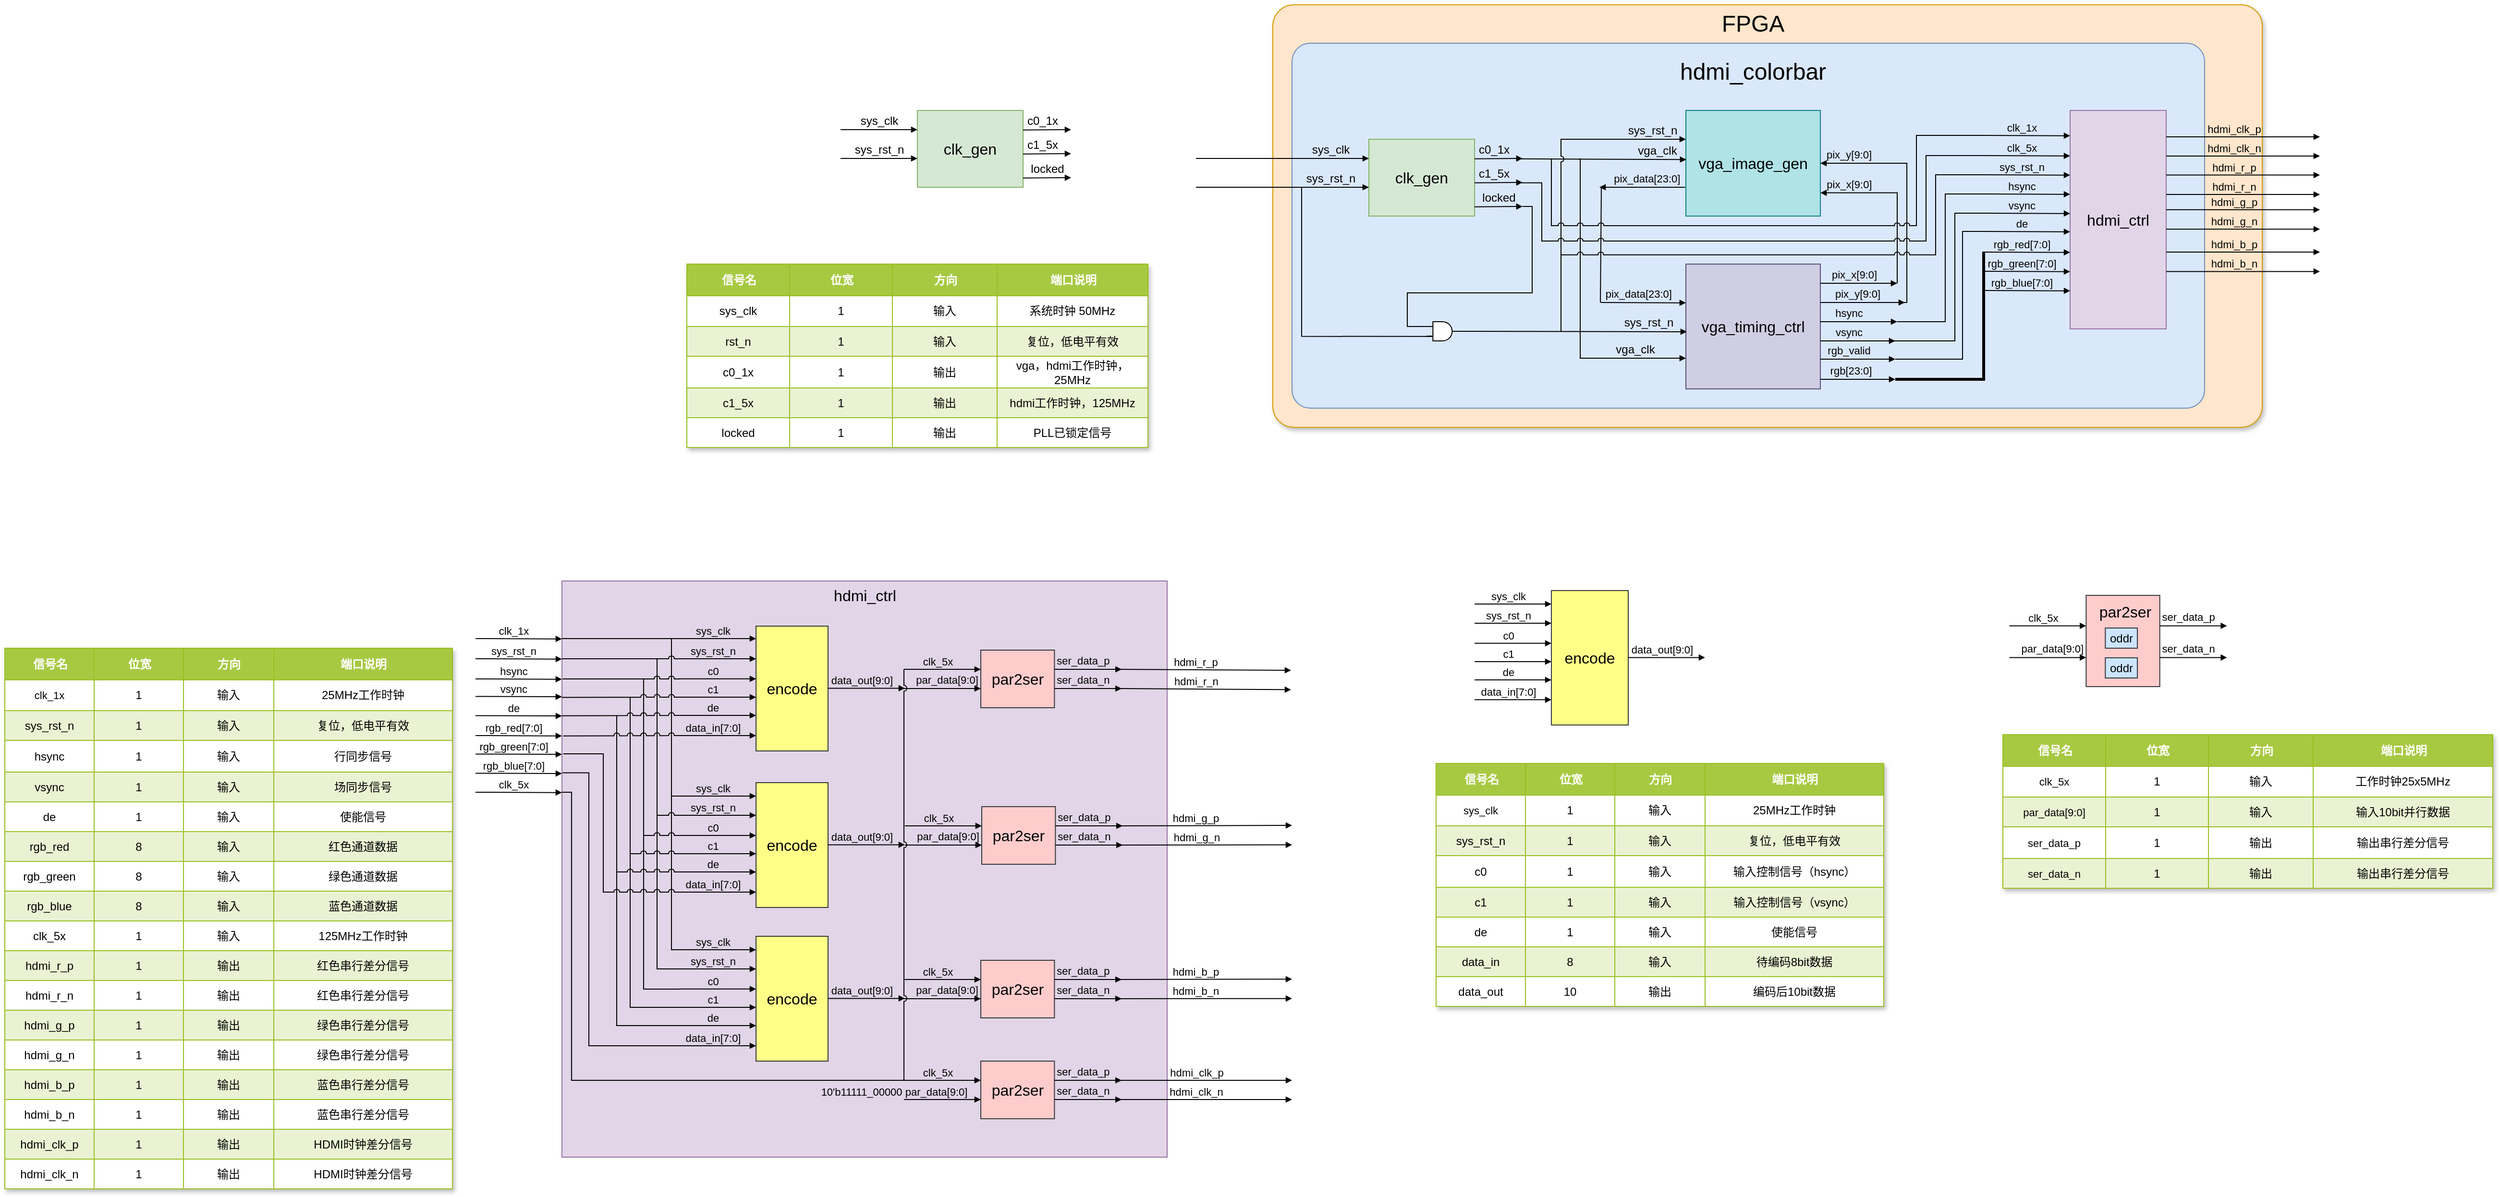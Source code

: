 <mxfile version="26.0.9">
  <diagram name="第 1 页" id="fd4EhWadq59LHY81k3FC">
    <mxGraphModel dx="2342" dy="1557" grid="1" gridSize="10" guides="1" tooltips="1" connect="1" arrows="1" fold="1" page="1" pageScale="1" pageWidth="827" pageHeight="1169" math="0" shadow="0">
      <root>
        <mxCell id="0" />
        <mxCell id="1" parent="0" />
        <mxCell id="CQehMLbI-TvT4RRxddDj-146" value="Assets" style="childLayout=tableLayout;recursiveResize=0;strokeColor=#98bf21;fillColor=#A7C942;shadow=1;" parent="1" vertex="1">
          <mxGeometry x="-1210" y="640" width="466" height="563" as="geometry" />
        </mxCell>
        <mxCell id="CQehMLbI-TvT4RRxddDj-147" style="shape=tableRow;horizontal=0;startSize=0;swimlaneHead=0;swimlaneBody=0;top=0;left=0;bottom=0;right=0;dropTarget=0;collapsible=0;recursiveResize=0;expand=0;fontStyle=0;strokeColor=inherit;fillColor=#ffffff;" parent="CQehMLbI-TvT4RRxddDj-146" vertex="1">
          <mxGeometry width="466" height="33" as="geometry" />
        </mxCell>
        <mxCell id="CQehMLbI-TvT4RRxddDj-167" value="信号名" style="connectable=0;recursiveResize=0;strokeColor=inherit;fillColor=#A7C942;align=center;fontStyle=1;fontColor=#FFFFFF;html=1;" parent="CQehMLbI-TvT4RRxddDj-147" vertex="1">
          <mxGeometry width="93" height="33" as="geometry">
            <mxRectangle width="93" height="33" as="alternateBounds" />
          </mxGeometry>
        </mxCell>
        <mxCell id="CQehMLbI-TvT4RRxddDj-148" value="位宽" style="connectable=0;recursiveResize=0;strokeColor=inherit;fillColor=#A7C942;align=center;fontStyle=1;fontColor=#FFFFFF;html=1;" parent="CQehMLbI-TvT4RRxddDj-147" vertex="1">
          <mxGeometry x="93" width="93" height="33" as="geometry">
            <mxRectangle width="93" height="33" as="alternateBounds" />
          </mxGeometry>
        </mxCell>
        <mxCell id="CQehMLbI-TvT4RRxddDj-149" value="方向" style="connectable=0;recursiveResize=0;strokeColor=inherit;fillColor=#A7C942;align=center;fontStyle=1;fontColor=#FFFFFF;html=1;" parent="CQehMLbI-TvT4RRxddDj-147" vertex="1">
          <mxGeometry x="186" width="94" height="33" as="geometry">
            <mxRectangle width="94" height="33" as="alternateBounds" />
          </mxGeometry>
        </mxCell>
        <mxCell id="CQehMLbI-TvT4RRxddDj-150" value="端口说明" style="connectable=0;recursiveResize=0;strokeColor=inherit;fillColor=#A7C942;align=center;fontStyle=1;fontColor=#FFFFFF;html=1;" parent="CQehMLbI-TvT4RRxddDj-147" vertex="1">
          <mxGeometry x="280" width="186" height="33" as="geometry">
            <mxRectangle width="186" height="33" as="alternateBounds" />
          </mxGeometry>
        </mxCell>
        <mxCell id="CQehMLbI-TvT4RRxddDj-151" value="" style="shape=tableRow;horizontal=0;startSize=0;swimlaneHead=0;swimlaneBody=0;top=0;left=0;bottom=0;right=0;dropTarget=0;collapsible=0;recursiveResize=0;expand=0;fontStyle=0;strokeColor=inherit;fillColor=#ffffff;" parent="CQehMLbI-TvT4RRxddDj-146" vertex="1">
          <mxGeometry y="33" width="466" height="32" as="geometry" />
        </mxCell>
        <mxCell id="CQehMLbI-TvT4RRxddDj-168" value="&lt;span style=&quot;font-size: 11px; text-wrap: nowrap;&quot;&gt;clk_1x&lt;/span&gt;" style="connectable=0;recursiveResize=0;strokeColor=inherit;fillColor=inherit;align=center;whiteSpace=wrap;html=1;" parent="CQehMLbI-TvT4RRxddDj-151" vertex="1">
          <mxGeometry width="93" height="32" as="geometry">
            <mxRectangle width="93" height="32" as="alternateBounds" />
          </mxGeometry>
        </mxCell>
        <mxCell id="CQehMLbI-TvT4RRxddDj-152" value="1" style="connectable=0;recursiveResize=0;strokeColor=inherit;fillColor=inherit;align=center;whiteSpace=wrap;html=1;" parent="CQehMLbI-TvT4RRxddDj-151" vertex="1">
          <mxGeometry x="93" width="93" height="32" as="geometry">
            <mxRectangle width="93" height="32" as="alternateBounds" />
          </mxGeometry>
        </mxCell>
        <mxCell id="CQehMLbI-TvT4RRxddDj-153" value="输入" style="connectable=0;recursiveResize=0;strokeColor=inherit;fillColor=inherit;align=center;whiteSpace=wrap;html=1;" parent="CQehMLbI-TvT4RRxddDj-151" vertex="1">
          <mxGeometry x="186" width="94" height="32" as="geometry">
            <mxRectangle width="94" height="32" as="alternateBounds" />
          </mxGeometry>
        </mxCell>
        <mxCell id="CQehMLbI-TvT4RRxddDj-154" value="25MHz工作时钟" style="connectable=0;recursiveResize=0;strokeColor=inherit;fillColor=inherit;align=center;whiteSpace=wrap;html=1;" parent="CQehMLbI-TvT4RRxddDj-151" vertex="1">
          <mxGeometry x="280" width="186" height="32" as="geometry">
            <mxRectangle width="186" height="32" as="alternateBounds" />
          </mxGeometry>
        </mxCell>
        <mxCell id="CQehMLbI-TvT4RRxddDj-155" value="" style="shape=tableRow;horizontal=0;startSize=0;swimlaneHead=0;swimlaneBody=0;top=0;left=0;bottom=0;right=0;dropTarget=0;collapsible=0;recursiveResize=0;expand=0;fontStyle=1;strokeColor=inherit;fillColor=#EAF2D3;" parent="CQehMLbI-TvT4RRxddDj-146" vertex="1">
          <mxGeometry y="65" width="466" height="31" as="geometry" />
        </mxCell>
        <mxCell id="CQehMLbI-TvT4RRxddDj-169" value="sys_rst_n" style="connectable=0;recursiveResize=0;strokeColor=inherit;fillColor=inherit;whiteSpace=wrap;html=1;" parent="CQehMLbI-TvT4RRxddDj-155" vertex="1">
          <mxGeometry width="93" height="31" as="geometry">
            <mxRectangle width="93" height="31" as="alternateBounds" />
          </mxGeometry>
        </mxCell>
        <mxCell id="CQehMLbI-TvT4RRxddDj-156" value="1" style="connectable=0;recursiveResize=0;strokeColor=inherit;fillColor=inherit;whiteSpace=wrap;html=1;" parent="CQehMLbI-TvT4RRxddDj-155" vertex="1">
          <mxGeometry x="93" width="93" height="31" as="geometry">
            <mxRectangle width="93" height="31" as="alternateBounds" />
          </mxGeometry>
        </mxCell>
        <mxCell id="CQehMLbI-TvT4RRxddDj-157" value="输入" style="connectable=0;recursiveResize=0;strokeColor=inherit;fillColor=inherit;whiteSpace=wrap;html=1;" parent="CQehMLbI-TvT4RRxddDj-155" vertex="1">
          <mxGeometry x="186" width="94" height="31" as="geometry">
            <mxRectangle width="94" height="31" as="alternateBounds" />
          </mxGeometry>
        </mxCell>
        <mxCell id="CQehMLbI-TvT4RRxddDj-158" value="复位，低电平有效" style="connectable=0;recursiveResize=0;strokeColor=inherit;fillColor=inherit;whiteSpace=wrap;html=1;" parent="CQehMLbI-TvT4RRxddDj-155" vertex="1">
          <mxGeometry x="280" width="186" height="31" as="geometry">
            <mxRectangle width="186" height="31" as="alternateBounds" />
          </mxGeometry>
        </mxCell>
        <mxCell id="CQehMLbI-TvT4RRxddDj-159" value="" style="shape=tableRow;horizontal=0;startSize=0;swimlaneHead=0;swimlaneBody=0;top=0;left=0;bottom=0;right=0;dropTarget=0;collapsible=0;recursiveResize=0;expand=0;fontStyle=0;strokeColor=inherit;fillColor=#ffffff;" parent="CQehMLbI-TvT4RRxddDj-146" vertex="1">
          <mxGeometry y="96" width="466" height="33" as="geometry" />
        </mxCell>
        <mxCell id="CQehMLbI-TvT4RRxddDj-170" value="hsync" style="connectable=0;recursiveResize=0;strokeColor=inherit;fillColor=inherit;fontStyle=0;align=center;whiteSpace=wrap;html=1;" parent="CQehMLbI-TvT4RRxddDj-159" vertex="1">
          <mxGeometry width="93" height="33" as="geometry">
            <mxRectangle width="93" height="33" as="alternateBounds" />
          </mxGeometry>
        </mxCell>
        <mxCell id="CQehMLbI-TvT4RRxddDj-160" value="1" style="connectable=0;recursiveResize=0;strokeColor=inherit;fillColor=inherit;fontStyle=0;align=center;whiteSpace=wrap;html=1;" parent="CQehMLbI-TvT4RRxddDj-159" vertex="1">
          <mxGeometry x="93" width="93" height="33" as="geometry">
            <mxRectangle width="93" height="33" as="alternateBounds" />
          </mxGeometry>
        </mxCell>
        <mxCell id="CQehMLbI-TvT4RRxddDj-161" value="输入" style="connectable=0;recursiveResize=0;strokeColor=inherit;fillColor=inherit;fontStyle=0;align=center;whiteSpace=wrap;html=1;" parent="CQehMLbI-TvT4RRxddDj-159" vertex="1">
          <mxGeometry x="186" width="94" height="33" as="geometry">
            <mxRectangle width="94" height="33" as="alternateBounds" />
          </mxGeometry>
        </mxCell>
        <mxCell id="CQehMLbI-TvT4RRxddDj-162" value="行同步信号" style="connectable=0;recursiveResize=0;strokeColor=inherit;fillColor=inherit;fontStyle=0;align=center;whiteSpace=wrap;html=1;" parent="CQehMLbI-TvT4RRxddDj-159" vertex="1">
          <mxGeometry x="280" width="186" height="33" as="geometry">
            <mxRectangle width="186" height="33" as="alternateBounds" />
          </mxGeometry>
        </mxCell>
        <mxCell id="CQehMLbI-TvT4RRxddDj-163" value="" style="shape=tableRow;horizontal=0;startSize=0;swimlaneHead=0;swimlaneBody=0;top=0;left=0;bottom=0;right=0;dropTarget=0;collapsible=0;recursiveResize=0;expand=0;fontStyle=1;strokeColor=inherit;fillColor=#EAF2D3;" parent="CQehMLbI-TvT4RRxddDj-146" vertex="1">
          <mxGeometry y="129" width="466" height="31" as="geometry" />
        </mxCell>
        <mxCell id="CQehMLbI-TvT4RRxddDj-171" value="vsync" style="connectable=0;recursiveResize=0;strokeColor=inherit;fillColor=inherit;whiteSpace=wrap;html=1;" parent="CQehMLbI-TvT4RRxddDj-163" vertex="1">
          <mxGeometry width="93" height="31" as="geometry">
            <mxRectangle width="93" height="31" as="alternateBounds" />
          </mxGeometry>
        </mxCell>
        <mxCell id="CQehMLbI-TvT4RRxddDj-164" value="1" style="connectable=0;recursiveResize=0;strokeColor=inherit;fillColor=inherit;whiteSpace=wrap;html=1;" parent="CQehMLbI-TvT4RRxddDj-163" vertex="1">
          <mxGeometry x="93" width="93" height="31" as="geometry">
            <mxRectangle width="93" height="31" as="alternateBounds" />
          </mxGeometry>
        </mxCell>
        <mxCell id="CQehMLbI-TvT4RRxddDj-165" value="输入" style="connectable=0;recursiveResize=0;strokeColor=inherit;fillColor=inherit;whiteSpace=wrap;html=1;" parent="CQehMLbI-TvT4RRxddDj-163" vertex="1">
          <mxGeometry x="186" width="94" height="31" as="geometry">
            <mxRectangle width="94" height="31" as="alternateBounds" />
          </mxGeometry>
        </mxCell>
        <mxCell id="CQehMLbI-TvT4RRxddDj-166" value="场同步信号" style="connectable=0;recursiveResize=0;strokeColor=inherit;fillColor=inherit;whiteSpace=wrap;html=1;" parent="CQehMLbI-TvT4RRxddDj-163" vertex="1">
          <mxGeometry x="280" width="186" height="31" as="geometry">
            <mxRectangle width="186" height="31" as="alternateBounds" />
          </mxGeometry>
        </mxCell>
        <mxCell id="CQehMLbI-TvT4RRxddDj-177" style="shape=tableRow;horizontal=0;startSize=0;swimlaneHead=0;swimlaneBody=0;top=0;left=0;bottom=0;right=0;dropTarget=0;collapsible=0;recursiveResize=0;expand=0;fontStyle=1;strokeColor=inherit;fillColor=#EAF2D3;" parent="CQehMLbI-TvT4RRxddDj-146" vertex="1">
          <mxGeometry y="160" width="466" height="31" as="geometry" />
        </mxCell>
        <mxCell id="CQehMLbI-TvT4RRxddDj-178" value="de" style="connectable=0;recursiveResize=0;whiteSpace=wrap;html=1;fillColor=default;strokeColor=inherit;" parent="CQehMLbI-TvT4RRxddDj-177" vertex="1">
          <mxGeometry width="93" height="31" as="geometry">
            <mxRectangle width="93" height="31" as="alternateBounds" />
          </mxGeometry>
        </mxCell>
        <mxCell id="CQehMLbI-TvT4RRxddDj-179" value="1" style="connectable=0;recursiveResize=0;whiteSpace=wrap;html=1;fillColor=default;strokeColor=inherit;" parent="CQehMLbI-TvT4RRxddDj-177" vertex="1">
          <mxGeometry x="93" width="93" height="31" as="geometry">
            <mxRectangle width="93" height="31" as="alternateBounds" />
          </mxGeometry>
        </mxCell>
        <mxCell id="CQehMLbI-TvT4RRxddDj-180" value="输入" style="connectable=0;recursiveResize=0;whiteSpace=wrap;html=1;fillColor=default;strokeColor=inherit;" parent="CQehMLbI-TvT4RRxddDj-177" vertex="1">
          <mxGeometry x="186" width="94" height="31" as="geometry">
            <mxRectangle width="94" height="31" as="alternateBounds" />
          </mxGeometry>
        </mxCell>
        <mxCell id="CQehMLbI-TvT4RRxddDj-181" value="使能信号" style="connectable=0;recursiveResize=0;whiteSpace=wrap;html=1;fillColor=default;strokeColor=inherit;" parent="CQehMLbI-TvT4RRxddDj-177" vertex="1">
          <mxGeometry x="280" width="186" height="31" as="geometry">
            <mxRectangle width="186" height="31" as="alternateBounds" />
          </mxGeometry>
        </mxCell>
        <mxCell id="UoMwkHRBYrsfCAEj0GG8-5" style="shape=tableRow;horizontal=0;startSize=0;swimlaneHead=0;swimlaneBody=0;top=0;left=0;bottom=0;right=0;dropTarget=0;collapsible=0;recursiveResize=0;expand=0;fontStyle=1;strokeColor=inherit;fillColor=#EAF2D3;" parent="CQehMLbI-TvT4RRxddDj-146" vertex="1">
          <mxGeometry y="191" width="466" height="31" as="geometry" />
        </mxCell>
        <mxCell id="UoMwkHRBYrsfCAEj0GG8-6" value="rgb_red" style="connectable=0;recursiveResize=0;strokeColor=inherit;fillColor=inherit;whiteSpace=wrap;html=1;" parent="UoMwkHRBYrsfCAEj0GG8-5" vertex="1">
          <mxGeometry width="93" height="31" as="geometry">
            <mxRectangle width="93" height="31" as="alternateBounds" />
          </mxGeometry>
        </mxCell>
        <mxCell id="UoMwkHRBYrsfCAEj0GG8-7" value="8" style="connectable=0;recursiveResize=0;strokeColor=inherit;fillColor=inherit;whiteSpace=wrap;html=1;" parent="UoMwkHRBYrsfCAEj0GG8-5" vertex="1">
          <mxGeometry x="93" width="93" height="31" as="geometry">
            <mxRectangle width="93" height="31" as="alternateBounds" />
          </mxGeometry>
        </mxCell>
        <mxCell id="UoMwkHRBYrsfCAEj0GG8-8" value="输入" style="connectable=0;recursiveResize=0;strokeColor=inherit;fillColor=inherit;whiteSpace=wrap;html=1;" parent="UoMwkHRBYrsfCAEj0GG8-5" vertex="1">
          <mxGeometry x="186" width="94" height="31" as="geometry">
            <mxRectangle width="94" height="31" as="alternateBounds" />
          </mxGeometry>
        </mxCell>
        <mxCell id="UoMwkHRBYrsfCAEj0GG8-9" value="红色通道数据" style="connectable=0;recursiveResize=0;strokeColor=inherit;fillColor=inherit;whiteSpace=wrap;html=1;" parent="UoMwkHRBYrsfCAEj0GG8-5" vertex="1">
          <mxGeometry x="280" width="186" height="31" as="geometry">
            <mxRectangle width="186" height="31" as="alternateBounds" />
          </mxGeometry>
        </mxCell>
        <mxCell id="UoMwkHRBYrsfCAEj0GG8-10" style="shape=tableRow;horizontal=0;startSize=0;swimlaneHead=0;swimlaneBody=0;top=0;left=0;bottom=0;right=0;dropTarget=0;collapsible=0;recursiveResize=0;expand=0;fontStyle=1;strokeColor=inherit;fillColor=#EAF2D3;" parent="CQehMLbI-TvT4RRxddDj-146" vertex="1">
          <mxGeometry y="222" width="466" height="31" as="geometry" />
        </mxCell>
        <mxCell id="UoMwkHRBYrsfCAEj0GG8-11" value="rgb_green" style="connectable=0;recursiveResize=0;whiteSpace=wrap;html=1;strokeColor=inherit;" parent="UoMwkHRBYrsfCAEj0GG8-10" vertex="1">
          <mxGeometry width="93" height="31" as="geometry">
            <mxRectangle width="93" height="31" as="alternateBounds" />
          </mxGeometry>
        </mxCell>
        <mxCell id="UoMwkHRBYrsfCAEj0GG8-12" value="8" style="connectable=0;recursiveResize=0;whiteSpace=wrap;html=1;strokeColor=inherit;" parent="UoMwkHRBYrsfCAEj0GG8-10" vertex="1">
          <mxGeometry x="93" width="93" height="31" as="geometry">
            <mxRectangle width="93" height="31" as="alternateBounds" />
          </mxGeometry>
        </mxCell>
        <mxCell id="UoMwkHRBYrsfCAEj0GG8-13" value="输入" style="connectable=0;recursiveResize=0;whiteSpace=wrap;html=1;strokeColor=inherit;" parent="UoMwkHRBYrsfCAEj0GG8-10" vertex="1">
          <mxGeometry x="186" width="94" height="31" as="geometry">
            <mxRectangle width="94" height="31" as="alternateBounds" />
          </mxGeometry>
        </mxCell>
        <mxCell id="UoMwkHRBYrsfCAEj0GG8-14" value="绿色通道数据" style="connectable=0;recursiveResize=0;whiteSpace=wrap;html=1;strokeColor=inherit;" parent="UoMwkHRBYrsfCAEj0GG8-10" vertex="1">
          <mxGeometry x="280" width="186" height="31" as="geometry">
            <mxRectangle width="186" height="31" as="alternateBounds" />
          </mxGeometry>
        </mxCell>
        <mxCell id="CV52lfoXkeO3yjH1Nklx-198" style="shape=tableRow;horizontal=0;startSize=0;swimlaneHead=0;swimlaneBody=0;top=0;left=0;bottom=0;right=0;dropTarget=0;collapsible=0;recursiveResize=0;expand=0;fontStyle=1;strokeColor=inherit;fillColor=#EAF2D3;" vertex="1" parent="CQehMLbI-TvT4RRxddDj-146">
          <mxGeometry y="253" width="466" height="31" as="geometry" />
        </mxCell>
        <mxCell id="CV52lfoXkeO3yjH1Nklx-199" value="rgb_blue" style="connectable=0;recursiveResize=0;whiteSpace=wrap;html=1;strokeColor=inherit;fillColor=none;" vertex="1" parent="CV52lfoXkeO3yjH1Nklx-198">
          <mxGeometry width="93" height="31" as="geometry">
            <mxRectangle width="93" height="31" as="alternateBounds" />
          </mxGeometry>
        </mxCell>
        <mxCell id="CV52lfoXkeO3yjH1Nklx-200" value="8" style="connectable=0;recursiveResize=0;whiteSpace=wrap;html=1;strokeColor=inherit;fillColor=none;" vertex="1" parent="CV52lfoXkeO3yjH1Nklx-198">
          <mxGeometry x="93" width="93" height="31" as="geometry">
            <mxRectangle width="93" height="31" as="alternateBounds" />
          </mxGeometry>
        </mxCell>
        <mxCell id="CV52lfoXkeO3yjH1Nklx-201" value="输入" style="connectable=0;recursiveResize=0;whiteSpace=wrap;html=1;strokeColor=inherit;fillColor=none;" vertex="1" parent="CV52lfoXkeO3yjH1Nklx-198">
          <mxGeometry x="186" width="94" height="31" as="geometry">
            <mxRectangle width="94" height="31" as="alternateBounds" />
          </mxGeometry>
        </mxCell>
        <mxCell id="CV52lfoXkeO3yjH1Nklx-202" value="蓝色通道数据" style="connectable=0;recursiveResize=0;whiteSpace=wrap;html=1;strokeColor=inherit;fillColor=none;" vertex="1" parent="CV52lfoXkeO3yjH1Nklx-198">
          <mxGeometry x="280" width="186" height="31" as="geometry">
            <mxRectangle width="186" height="31" as="alternateBounds" />
          </mxGeometry>
        </mxCell>
        <mxCell id="CV52lfoXkeO3yjH1Nklx-203" style="shape=tableRow;horizontal=0;startSize=0;swimlaneHead=0;swimlaneBody=0;top=0;left=0;bottom=0;right=0;dropTarget=0;collapsible=0;recursiveResize=0;expand=0;fontStyle=1;strokeColor=inherit;fillColor=#EAF2D3;" vertex="1" parent="CQehMLbI-TvT4RRxddDj-146">
          <mxGeometry y="284" width="466" height="31" as="geometry" />
        </mxCell>
        <mxCell id="CV52lfoXkeO3yjH1Nklx-204" value="clk_5x" style="connectable=0;recursiveResize=0;whiteSpace=wrap;html=1;strokeColor=inherit;fillColor=default;" vertex="1" parent="CV52lfoXkeO3yjH1Nklx-203">
          <mxGeometry width="93" height="31" as="geometry">
            <mxRectangle width="93" height="31" as="alternateBounds" />
          </mxGeometry>
        </mxCell>
        <mxCell id="CV52lfoXkeO3yjH1Nklx-205" value="1" style="connectable=0;recursiveResize=0;whiteSpace=wrap;html=1;strokeColor=inherit;" vertex="1" parent="CV52lfoXkeO3yjH1Nklx-203">
          <mxGeometry x="93" width="93" height="31" as="geometry">
            <mxRectangle width="93" height="31" as="alternateBounds" />
          </mxGeometry>
        </mxCell>
        <mxCell id="CV52lfoXkeO3yjH1Nklx-206" value="输入" style="connectable=0;recursiveResize=0;whiteSpace=wrap;html=1;strokeColor=inherit;" vertex="1" parent="CV52lfoXkeO3yjH1Nklx-203">
          <mxGeometry x="186" width="94" height="31" as="geometry">
            <mxRectangle width="94" height="31" as="alternateBounds" />
          </mxGeometry>
        </mxCell>
        <mxCell id="CV52lfoXkeO3yjH1Nklx-207" value="125MHz工作时钟" style="connectable=0;recursiveResize=0;whiteSpace=wrap;html=1;strokeColor=inherit;" vertex="1" parent="CV52lfoXkeO3yjH1Nklx-203">
          <mxGeometry x="280" width="186" height="31" as="geometry">
            <mxRectangle width="186" height="31" as="alternateBounds" />
          </mxGeometry>
        </mxCell>
        <mxCell id="CV52lfoXkeO3yjH1Nklx-208" style="shape=tableRow;horizontal=0;startSize=0;swimlaneHead=0;swimlaneBody=0;top=0;left=0;bottom=0;right=0;dropTarget=0;collapsible=0;recursiveResize=0;expand=0;fontStyle=1;strokeColor=inherit;fillColor=#EAF2D3;" vertex="1" parent="CQehMLbI-TvT4RRxddDj-146">
          <mxGeometry y="315" width="466" height="31" as="geometry" />
        </mxCell>
        <mxCell id="CV52lfoXkeO3yjH1Nklx-209" value="hdmi_r_p" style="connectable=0;recursiveResize=0;whiteSpace=wrap;html=1;strokeColor=inherit;fillColor=none;" vertex="1" parent="CV52lfoXkeO3yjH1Nklx-208">
          <mxGeometry width="93" height="31" as="geometry">
            <mxRectangle width="93" height="31" as="alternateBounds" />
          </mxGeometry>
        </mxCell>
        <mxCell id="CV52lfoXkeO3yjH1Nklx-210" value="1" style="connectable=0;recursiveResize=0;whiteSpace=wrap;html=1;strokeColor=inherit;fillColor=none;" vertex="1" parent="CV52lfoXkeO3yjH1Nklx-208">
          <mxGeometry x="93" width="93" height="31" as="geometry">
            <mxRectangle width="93" height="31" as="alternateBounds" />
          </mxGeometry>
        </mxCell>
        <mxCell id="CV52lfoXkeO3yjH1Nklx-211" value="输出" style="connectable=0;recursiveResize=0;whiteSpace=wrap;html=1;strokeColor=inherit;fillColor=none;" vertex="1" parent="CV52lfoXkeO3yjH1Nklx-208">
          <mxGeometry x="186" width="94" height="31" as="geometry">
            <mxRectangle width="94" height="31" as="alternateBounds" />
          </mxGeometry>
        </mxCell>
        <mxCell id="CV52lfoXkeO3yjH1Nklx-212" value="红色串行差分信号" style="connectable=0;recursiveResize=0;whiteSpace=wrap;html=1;strokeColor=inherit;fillColor=none;" vertex="1" parent="CV52lfoXkeO3yjH1Nklx-208">
          <mxGeometry x="280" width="186" height="31" as="geometry">
            <mxRectangle width="186" height="31" as="alternateBounds" />
          </mxGeometry>
        </mxCell>
        <mxCell id="CV52lfoXkeO3yjH1Nklx-213" style="shape=tableRow;horizontal=0;startSize=0;swimlaneHead=0;swimlaneBody=0;top=0;left=0;bottom=0;right=0;dropTarget=0;collapsible=0;recursiveResize=0;expand=0;fontStyle=1;strokeColor=inherit;fillColor=#EAF2D3;" vertex="1" parent="CQehMLbI-TvT4RRxddDj-146">
          <mxGeometry y="346" width="466" height="31" as="geometry" />
        </mxCell>
        <mxCell id="CV52lfoXkeO3yjH1Nklx-214" value="hdmi_r_n" style="connectable=0;recursiveResize=0;whiteSpace=wrap;html=1;strokeColor=inherit;fillColor=default;" vertex="1" parent="CV52lfoXkeO3yjH1Nklx-213">
          <mxGeometry width="93" height="31" as="geometry">
            <mxRectangle width="93" height="31" as="alternateBounds" />
          </mxGeometry>
        </mxCell>
        <mxCell id="CV52lfoXkeO3yjH1Nklx-215" value="1" style="connectable=0;recursiveResize=0;whiteSpace=wrap;html=1;strokeColor=inherit;" vertex="1" parent="CV52lfoXkeO3yjH1Nklx-213">
          <mxGeometry x="93" width="93" height="31" as="geometry">
            <mxRectangle width="93" height="31" as="alternateBounds" />
          </mxGeometry>
        </mxCell>
        <mxCell id="CV52lfoXkeO3yjH1Nklx-216" value="输出" style="connectable=0;recursiveResize=0;whiteSpace=wrap;html=1;strokeColor=inherit;" vertex="1" parent="CV52lfoXkeO3yjH1Nklx-213">
          <mxGeometry x="186" width="94" height="31" as="geometry">
            <mxRectangle width="94" height="31" as="alternateBounds" />
          </mxGeometry>
        </mxCell>
        <mxCell id="CV52lfoXkeO3yjH1Nklx-217" value="红色串行差分信号" style="connectable=0;recursiveResize=0;whiteSpace=wrap;html=1;strokeColor=inherit;" vertex="1" parent="CV52lfoXkeO3yjH1Nklx-213">
          <mxGeometry x="280" width="186" height="31" as="geometry">
            <mxRectangle width="186" height="31" as="alternateBounds" />
          </mxGeometry>
        </mxCell>
        <mxCell id="CV52lfoXkeO3yjH1Nklx-218" style="shape=tableRow;horizontal=0;startSize=0;swimlaneHead=0;swimlaneBody=0;top=0;left=0;bottom=0;right=0;dropTarget=0;collapsible=0;recursiveResize=0;expand=0;fontStyle=1;strokeColor=inherit;fillColor=#EAF2D3;" vertex="1" parent="CQehMLbI-TvT4RRxddDj-146">
          <mxGeometry y="377" width="466" height="31" as="geometry" />
        </mxCell>
        <mxCell id="CV52lfoXkeO3yjH1Nklx-219" value="hdmi_g_p" style="connectable=0;recursiveResize=0;whiteSpace=wrap;html=1;strokeColor=inherit;fillColor=none;" vertex="1" parent="CV52lfoXkeO3yjH1Nklx-218">
          <mxGeometry width="93" height="31" as="geometry">
            <mxRectangle width="93" height="31" as="alternateBounds" />
          </mxGeometry>
        </mxCell>
        <mxCell id="CV52lfoXkeO3yjH1Nklx-220" value="1" style="connectable=0;recursiveResize=0;whiteSpace=wrap;html=1;strokeColor=inherit;fillColor=none;" vertex="1" parent="CV52lfoXkeO3yjH1Nklx-218">
          <mxGeometry x="93" width="93" height="31" as="geometry">
            <mxRectangle width="93" height="31" as="alternateBounds" />
          </mxGeometry>
        </mxCell>
        <mxCell id="CV52lfoXkeO3yjH1Nklx-221" value="输出" style="connectable=0;recursiveResize=0;whiteSpace=wrap;html=1;strokeColor=inherit;fillColor=none;" vertex="1" parent="CV52lfoXkeO3yjH1Nklx-218">
          <mxGeometry x="186" width="94" height="31" as="geometry">
            <mxRectangle width="94" height="31" as="alternateBounds" />
          </mxGeometry>
        </mxCell>
        <mxCell id="CV52lfoXkeO3yjH1Nklx-222" value="绿色串行差分信号" style="connectable=0;recursiveResize=0;whiteSpace=wrap;html=1;strokeColor=inherit;fillColor=none;" vertex="1" parent="CV52lfoXkeO3yjH1Nklx-218">
          <mxGeometry x="280" width="186" height="31" as="geometry">
            <mxRectangle width="186" height="31" as="alternateBounds" />
          </mxGeometry>
        </mxCell>
        <mxCell id="CV52lfoXkeO3yjH1Nklx-223" style="shape=tableRow;horizontal=0;startSize=0;swimlaneHead=0;swimlaneBody=0;top=0;left=0;bottom=0;right=0;dropTarget=0;collapsible=0;recursiveResize=0;expand=0;fontStyle=1;strokeColor=inherit;fillColor=#EAF2D3;" vertex="1" parent="CQehMLbI-TvT4RRxddDj-146">
          <mxGeometry y="408" width="466" height="31" as="geometry" />
        </mxCell>
        <mxCell id="CV52lfoXkeO3yjH1Nklx-224" value="hdmi_g_n" style="connectable=0;recursiveResize=0;whiteSpace=wrap;html=1;strokeColor=inherit;fillColor=default;" vertex="1" parent="CV52lfoXkeO3yjH1Nklx-223">
          <mxGeometry width="93" height="31" as="geometry">
            <mxRectangle width="93" height="31" as="alternateBounds" />
          </mxGeometry>
        </mxCell>
        <mxCell id="CV52lfoXkeO3yjH1Nklx-225" value="1" style="connectable=0;recursiveResize=0;whiteSpace=wrap;html=1;strokeColor=inherit;" vertex="1" parent="CV52lfoXkeO3yjH1Nklx-223">
          <mxGeometry x="93" width="93" height="31" as="geometry">
            <mxRectangle width="93" height="31" as="alternateBounds" />
          </mxGeometry>
        </mxCell>
        <mxCell id="CV52lfoXkeO3yjH1Nklx-226" value="输出" style="connectable=0;recursiveResize=0;whiteSpace=wrap;html=1;strokeColor=inherit;" vertex="1" parent="CV52lfoXkeO3yjH1Nklx-223">
          <mxGeometry x="186" width="94" height="31" as="geometry">
            <mxRectangle width="94" height="31" as="alternateBounds" />
          </mxGeometry>
        </mxCell>
        <mxCell id="CV52lfoXkeO3yjH1Nklx-227" value="绿色串行差分信号" style="connectable=0;recursiveResize=0;whiteSpace=wrap;html=1;strokeColor=inherit;" vertex="1" parent="CV52lfoXkeO3yjH1Nklx-223">
          <mxGeometry x="280" width="186" height="31" as="geometry">
            <mxRectangle width="186" height="31" as="alternateBounds" />
          </mxGeometry>
        </mxCell>
        <mxCell id="CV52lfoXkeO3yjH1Nklx-228" style="shape=tableRow;horizontal=0;startSize=0;swimlaneHead=0;swimlaneBody=0;top=0;left=0;bottom=0;right=0;dropTarget=0;collapsible=0;recursiveResize=0;expand=0;fontStyle=1;strokeColor=inherit;fillColor=#EAF2D3;" vertex="1" parent="CQehMLbI-TvT4RRxddDj-146">
          <mxGeometry y="439" width="466" height="31" as="geometry" />
        </mxCell>
        <mxCell id="CV52lfoXkeO3yjH1Nklx-229" value="hdmi_b_p" style="connectable=0;recursiveResize=0;whiteSpace=wrap;html=1;strokeColor=inherit;fillColor=none;" vertex="1" parent="CV52lfoXkeO3yjH1Nklx-228">
          <mxGeometry width="93" height="31" as="geometry">
            <mxRectangle width="93" height="31" as="alternateBounds" />
          </mxGeometry>
        </mxCell>
        <mxCell id="CV52lfoXkeO3yjH1Nklx-230" value="1" style="connectable=0;recursiveResize=0;whiteSpace=wrap;html=1;strokeColor=inherit;fillColor=none;" vertex="1" parent="CV52lfoXkeO3yjH1Nklx-228">
          <mxGeometry x="93" width="93" height="31" as="geometry">
            <mxRectangle width="93" height="31" as="alternateBounds" />
          </mxGeometry>
        </mxCell>
        <mxCell id="CV52lfoXkeO3yjH1Nklx-231" value="输出" style="connectable=0;recursiveResize=0;whiteSpace=wrap;html=1;strokeColor=inherit;fillColor=none;" vertex="1" parent="CV52lfoXkeO3yjH1Nklx-228">
          <mxGeometry x="186" width="94" height="31" as="geometry">
            <mxRectangle width="94" height="31" as="alternateBounds" />
          </mxGeometry>
        </mxCell>
        <mxCell id="CV52lfoXkeO3yjH1Nklx-232" value="蓝色串行差分信号" style="connectable=0;recursiveResize=0;whiteSpace=wrap;html=1;strokeColor=inherit;fillColor=none;" vertex="1" parent="CV52lfoXkeO3yjH1Nklx-228">
          <mxGeometry x="280" width="186" height="31" as="geometry">
            <mxRectangle width="186" height="31" as="alternateBounds" />
          </mxGeometry>
        </mxCell>
        <mxCell id="CV52lfoXkeO3yjH1Nklx-233" style="shape=tableRow;horizontal=0;startSize=0;swimlaneHead=0;swimlaneBody=0;top=0;left=0;bottom=0;right=0;dropTarget=0;collapsible=0;recursiveResize=0;expand=0;fontStyle=1;strokeColor=inherit;fillColor=#EAF2D3;" vertex="1" parent="CQehMLbI-TvT4RRxddDj-146">
          <mxGeometry y="470" width="466" height="31" as="geometry" />
        </mxCell>
        <mxCell id="CV52lfoXkeO3yjH1Nklx-234" value="hdmi_b_n" style="connectable=0;recursiveResize=0;whiteSpace=wrap;html=1;strokeColor=inherit;fillColor=default;" vertex="1" parent="CV52lfoXkeO3yjH1Nklx-233">
          <mxGeometry width="93" height="31" as="geometry">
            <mxRectangle width="93" height="31" as="alternateBounds" />
          </mxGeometry>
        </mxCell>
        <mxCell id="CV52lfoXkeO3yjH1Nklx-235" value="1" style="connectable=0;recursiveResize=0;whiteSpace=wrap;html=1;strokeColor=inherit;" vertex="1" parent="CV52lfoXkeO3yjH1Nklx-233">
          <mxGeometry x="93" width="93" height="31" as="geometry">
            <mxRectangle width="93" height="31" as="alternateBounds" />
          </mxGeometry>
        </mxCell>
        <mxCell id="CV52lfoXkeO3yjH1Nklx-236" value="输出" style="connectable=0;recursiveResize=0;whiteSpace=wrap;html=1;strokeColor=inherit;" vertex="1" parent="CV52lfoXkeO3yjH1Nklx-233">
          <mxGeometry x="186" width="94" height="31" as="geometry">
            <mxRectangle width="94" height="31" as="alternateBounds" />
          </mxGeometry>
        </mxCell>
        <mxCell id="CV52lfoXkeO3yjH1Nklx-237" value="蓝色串行差分信号" style="connectable=0;recursiveResize=0;whiteSpace=wrap;html=1;strokeColor=inherit;" vertex="1" parent="CV52lfoXkeO3yjH1Nklx-233">
          <mxGeometry x="280" width="186" height="31" as="geometry">
            <mxRectangle width="186" height="31" as="alternateBounds" />
          </mxGeometry>
        </mxCell>
        <mxCell id="CV52lfoXkeO3yjH1Nklx-238" style="shape=tableRow;horizontal=0;startSize=0;swimlaneHead=0;swimlaneBody=0;top=0;left=0;bottom=0;right=0;dropTarget=0;collapsible=0;recursiveResize=0;expand=0;fontStyle=1;strokeColor=inherit;fillColor=#EAF2D3;" vertex="1" parent="CQehMLbI-TvT4RRxddDj-146">
          <mxGeometry y="501" width="466" height="31" as="geometry" />
        </mxCell>
        <mxCell id="CV52lfoXkeO3yjH1Nklx-239" value="hdmi_clk_p" style="connectable=0;recursiveResize=0;whiteSpace=wrap;html=1;strokeColor=inherit;fillColor=none;" vertex="1" parent="CV52lfoXkeO3yjH1Nklx-238">
          <mxGeometry width="93" height="31" as="geometry">
            <mxRectangle width="93" height="31" as="alternateBounds" />
          </mxGeometry>
        </mxCell>
        <mxCell id="CV52lfoXkeO3yjH1Nklx-240" value="1" style="connectable=0;recursiveResize=0;whiteSpace=wrap;html=1;strokeColor=inherit;fillColor=none;" vertex="1" parent="CV52lfoXkeO3yjH1Nklx-238">
          <mxGeometry x="93" width="93" height="31" as="geometry">
            <mxRectangle width="93" height="31" as="alternateBounds" />
          </mxGeometry>
        </mxCell>
        <mxCell id="CV52lfoXkeO3yjH1Nklx-241" value="输出" style="connectable=0;recursiveResize=0;whiteSpace=wrap;html=1;strokeColor=inherit;fillColor=none;" vertex="1" parent="CV52lfoXkeO3yjH1Nklx-238">
          <mxGeometry x="186" width="94" height="31" as="geometry">
            <mxRectangle width="94" height="31" as="alternateBounds" />
          </mxGeometry>
        </mxCell>
        <mxCell id="CV52lfoXkeO3yjH1Nklx-242" value="HDMI时钟差分信号" style="connectable=0;recursiveResize=0;whiteSpace=wrap;html=1;strokeColor=inherit;fillColor=none;" vertex="1" parent="CV52lfoXkeO3yjH1Nklx-238">
          <mxGeometry x="280" width="186" height="31" as="geometry">
            <mxRectangle width="186" height="31" as="alternateBounds" />
          </mxGeometry>
        </mxCell>
        <mxCell id="CQehMLbI-TvT4RRxddDj-182" style="shape=tableRow;horizontal=0;startSize=0;swimlaneHead=0;swimlaneBody=0;top=0;left=0;bottom=0;right=0;dropTarget=0;collapsible=0;recursiveResize=0;expand=0;fontStyle=1;strokeColor=inherit;fillColor=#EAF2D3;" parent="CQehMLbI-TvT4RRxddDj-146" vertex="1">
          <mxGeometry y="532" width="466" height="31" as="geometry" />
        </mxCell>
        <mxCell id="CQehMLbI-TvT4RRxddDj-183" value="hdmi_clk_n" style="connectable=0;recursiveResize=0;whiteSpace=wrap;html=1;strokeColor=inherit;fillColor=default;" parent="CQehMLbI-TvT4RRxddDj-182" vertex="1">
          <mxGeometry width="93" height="31" as="geometry">
            <mxRectangle width="93" height="31" as="alternateBounds" />
          </mxGeometry>
        </mxCell>
        <mxCell id="CQehMLbI-TvT4RRxddDj-184" value="1" style="connectable=0;recursiveResize=0;whiteSpace=wrap;html=1;strokeColor=inherit;" parent="CQehMLbI-TvT4RRxddDj-182" vertex="1">
          <mxGeometry x="93" width="93" height="31" as="geometry">
            <mxRectangle width="93" height="31" as="alternateBounds" />
          </mxGeometry>
        </mxCell>
        <mxCell id="CQehMLbI-TvT4RRxddDj-185" value="输出" style="connectable=0;recursiveResize=0;whiteSpace=wrap;html=1;strokeColor=inherit;" parent="CQehMLbI-TvT4RRxddDj-182" vertex="1">
          <mxGeometry x="186" width="94" height="31" as="geometry">
            <mxRectangle width="94" height="31" as="alternateBounds" />
          </mxGeometry>
        </mxCell>
        <mxCell id="CQehMLbI-TvT4RRxddDj-186" value="HDMI时钟差分信号" style="connectable=0;recursiveResize=0;whiteSpace=wrap;html=1;strokeColor=inherit;" parent="CQehMLbI-TvT4RRxddDj-182" vertex="1">
          <mxGeometry x="280" width="186" height="31" as="geometry">
            <mxRectangle width="186" height="31" as="alternateBounds" />
          </mxGeometry>
        </mxCell>
        <mxCell id="CQehMLbI-TvT4RRxddDj-194" value="Assets" style="childLayout=tableLayout;recursiveResize=0;strokeColor=#98bf21;fillColor=#A7C942;shadow=1;" parent="1" vertex="1">
          <mxGeometry x="-500" y="240" width="480" height="191" as="geometry" />
        </mxCell>
        <mxCell id="CQehMLbI-TvT4RRxddDj-195" style="shape=tableRow;horizontal=0;startSize=0;swimlaneHead=0;swimlaneBody=0;top=0;left=0;bottom=0;right=0;dropTarget=0;collapsible=0;recursiveResize=0;expand=0;fontStyle=0;strokeColor=inherit;fillColor=#ffffff;" parent="CQehMLbI-TvT4RRxddDj-194" vertex="1">
          <mxGeometry width="480" height="33" as="geometry" />
        </mxCell>
        <mxCell id="CQehMLbI-TvT4RRxddDj-196" value="信号名" style="connectable=0;recursiveResize=0;strokeColor=inherit;fillColor=#A7C942;align=center;fontStyle=1;fontColor=#FFFFFF;html=1;" parent="CQehMLbI-TvT4RRxddDj-195" vertex="1">
          <mxGeometry width="107" height="33" as="geometry">
            <mxRectangle width="107" height="33" as="alternateBounds" />
          </mxGeometry>
        </mxCell>
        <mxCell id="CQehMLbI-TvT4RRxddDj-197" value="位宽" style="connectable=0;recursiveResize=0;strokeColor=inherit;fillColor=#A7C942;align=center;fontStyle=1;fontColor=#FFFFFF;html=1;" parent="CQehMLbI-TvT4RRxddDj-195" vertex="1">
          <mxGeometry x="107" width="107" height="33" as="geometry">
            <mxRectangle width="107" height="33" as="alternateBounds" />
          </mxGeometry>
        </mxCell>
        <mxCell id="CQehMLbI-TvT4RRxddDj-198" value="方向" style="connectable=0;recursiveResize=0;strokeColor=inherit;fillColor=#A7C942;align=center;fontStyle=1;fontColor=#FFFFFF;html=1;" parent="CQehMLbI-TvT4RRxddDj-195" vertex="1">
          <mxGeometry x="214" width="109" height="33" as="geometry">
            <mxRectangle width="109" height="33" as="alternateBounds" />
          </mxGeometry>
        </mxCell>
        <mxCell id="CQehMLbI-TvT4RRxddDj-199" value="端口说明" style="connectable=0;recursiveResize=0;strokeColor=inherit;fillColor=#A7C942;align=center;fontStyle=1;fontColor=#FFFFFF;html=1;" parent="CQehMLbI-TvT4RRxddDj-195" vertex="1">
          <mxGeometry x="323" width="157" height="33" as="geometry">
            <mxRectangle width="157" height="33" as="alternateBounds" />
          </mxGeometry>
        </mxCell>
        <mxCell id="CQehMLbI-TvT4RRxddDj-200" value="" style="shape=tableRow;horizontal=0;startSize=0;swimlaneHead=0;swimlaneBody=0;top=0;left=0;bottom=0;right=0;dropTarget=0;collapsible=0;recursiveResize=0;expand=0;fontStyle=0;strokeColor=inherit;fillColor=#ffffff;" parent="CQehMLbI-TvT4RRxddDj-194" vertex="1">
          <mxGeometry y="33" width="480" height="32" as="geometry" />
        </mxCell>
        <mxCell id="CQehMLbI-TvT4RRxddDj-201" value="sys_clk" style="connectable=0;recursiveResize=0;strokeColor=inherit;fillColor=inherit;align=center;whiteSpace=wrap;html=1;" parent="CQehMLbI-TvT4RRxddDj-200" vertex="1">
          <mxGeometry width="107" height="32" as="geometry">
            <mxRectangle width="107" height="32" as="alternateBounds" />
          </mxGeometry>
        </mxCell>
        <mxCell id="CQehMLbI-TvT4RRxddDj-202" value="1" style="connectable=0;recursiveResize=0;strokeColor=inherit;fillColor=inherit;align=center;whiteSpace=wrap;html=1;" parent="CQehMLbI-TvT4RRxddDj-200" vertex="1">
          <mxGeometry x="107" width="107" height="32" as="geometry">
            <mxRectangle width="107" height="32" as="alternateBounds" />
          </mxGeometry>
        </mxCell>
        <mxCell id="CQehMLbI-TvT4RRxddDj-203" value="输入" style="connectable=0;recursiveResize=0;strokeColor=inherit;fillColor=inherit;align=center;whiteSpace=wrap;html=1;" parent="CQehMLbI-TvT4RRxddDj-200" vertex="1">
          <mxGeometry x="214" width="109" height="32" as="geometry">
            <mxRectangle width="109" height="32" as="alternateBounds" />
          </mxGeometry>
        </mxCell>
        <mxCell id="CQehMLbI-TvT4RRxddDj-204" value="系统时钟 50MHz" style="connectable=0;recursiveResize=0;strokeColor=inherit;fillColor=inherit;align=center;whiteSpace=wrap;html=1;" parent="CQehMLbI-TvT4RRxddDj-200" vertex="1">
          <mxGeometry x="323" width="157" height="32" as="geometry">
            <mxRectangle width="157" height="32" as="alternateBounds" />
          </mxGeometry>
        </mxCell>
        <mxCell id="CQehMLbI-TvT4RRxddDj-205" value="" style="shape=tableRow;horizontal=0;startSize=0;swimlaneHead=0;swimlaneBody=0;top=0;left=0;bottom=0;right=0;dropTarget=0;collapsible=0;recursiveResize=0;expand=0;fontStyle=1;strokeColor=inherit;fillColor=#EAF2D3;" parent="CQehMLbI-TvT4RRxddDj-194" vertex="1">
          <mxGeometry y="65" width="480" height="31" as="geometry" />
        </mxCell>
        <mxCell id="CQehMLbI-TvT4RRxddDj-206" value="rst_n" style="connectable=0;recursiveResize=0;strokeColor=inherit;fillColor=inherit;whiteSpace=wrap;html=1;" parent="CQehMLbI-TvT4RRxddDj-205" vertex="1">
          <mxGeometry width="107" height="31" as="geometry">
            <mxRectangle width="107" height="31" as="alternateBounds" />
          </mxGeometry>
        </mxCell>
        <mxCell id="CQehMLbI-TvT4RRxddDj-207" value="1" style="connectable=0;recursiveResize=0;strokeColor=inherit;fillColor=inherit;whiteSpace=wrap;html=1;" parent="CQehMLbI-TvT4RRxddDj-205" vertex="1">
          <mxGeometry x="107" width="107" height="31" as="geometry">
            <mxRectangle width="107" height="31" as="alternateBounds" />
          </mxGeometry>
        </mxCell>
        <mxCell id="CQehMLbI-TvT4RRxddDj-208" value="输入" style="connectable=0;recursiveResize=0;strokeColor=inherit;fillColor=inherit;whiteSpace=wrap;html=1;" parent="CQehMLbI-TvT4RRxddDj-205" vertex="1">
          <mxGeometry x="214" width="109" height="31" as="geometry">
            <mxRectangle width="109" height="31" as="alternateBounds" />
          </mxGeometry>
        </mxCell>
        <mxCell id="CQehMLbI-TvT4RRxddDj-209" value="复位，低电平有效" style="connectable=0;recursiveResize=0;strokeColor=inherit;fillColor=inherit;whiteSpace=wrap;html=1;" parent="CQehMLbI-TvT4RRxddDj-205" vertex="1">
          <mxGeometry x="323" width="157" height="31" as="geometry">
            <mxRectangle width="157" height="31" as="alternateBounds" />
          </mxGeometry>
        </mxCell>
        <mxCell id="CQehMLbI-TvT4RRxddDj-210" value="" style="shape=tableRow;horizontal=0;startSize=0;swimlaneHead=0;swimlaneBody=0;top=0;left=0;bottom=0;right=0;dropTarget=0;collapsible=0;recursiveResize=0;expand=0;fontStyle=0;strokeColor=inherit;fillColor=#ffffff;" parent="CQehMLbI-TvT4RRxddDj-194" vertex="1">
          <mxGeometry y="96" width="480" height="33" as="geometry" />
        </mxCell>
        <mxCell id="CQehMLbI-TvT4RRxddDj-211" value="c0_1x" style="connectable=0;recursiveResize=0;strokeColor=inherit;fillColor=inherit;fontStyle=0;align=center;whiteSpace=wrap;html=1;" parent="CQehMLbI-TvT4RRxddDj-210" vertex="1">
          <mxGeometry width="107" height="33" as="geometry">
            <mxRectangle width="107" height="33" as="alternateBounds" />
          </mxGeometry>
        </mxCell>
        <mxCell id="CQehMLbI-TvT4RRxddDj-212" value="1" style="connectable=0;recursiveResize=0;strokeColor=inherit;fillColor=inherit;fontStyle=0;align=center;whiteSpace=wrap;html=1;" parent="CQehMLbI-TvT4RRxddDj-210" vertex="1">
          <mxGeometry x="107" width="107" height="33" as="geometry">
            <mxRectangle width="107" height="33" as="alternateBounds" />
          </mxGeometry>
        </mxCell>
        <mxCell id="CQehMLbI-TvT4RRxddDj-213" value="输出" style="connectable=0;recursiveResize=0;strokeColor=inherit;fillColor=inherit;fontStyle=0;align=center;whiteSpace=wrap;html=1;" parent="CQehMLbI-TvT4RRxddDj-210" vertex="1">
          <mxGeometry x="214" width="109" height="33" as="geometry">
            <mxRectangle width="109" height="33" as="alternateBounds" />
          </mxGeometry>
        </mxCell>
        <mxCell id="CQehMLbI-TvT4RRxddDj-214" value="vga，hdmi工作时钟，25MHz" style="connectable=0;recursiveResize=0;strokeColor=inherit;fillColor=inherit;fontStyle=0;align=center;whiteSpace=wrap;html=1;" parent="CQehMLbI-TvT4RRxddDj-210" vertex="1">
          <mxGeometry x="323" width="157" height="33" as="geometry">
            <mxRectangle width="157" height="33" as="alternateBounds" />
          </mxGeometry>
        </mxCell>
        <mxCell id="CV52lfoXkeO3yjH1Nklx-105" value="" style="shape=tableRow;horizontal=0;startSize=0;swimlaneHead=0;swimlaneBody=0;top=0;left=0;bottom=0;right=0;dropTarget=0;collapsible=0;recursiveResize=0;expand=0;fontStyle=1;strokeColor=inherit;fillColor=#EAF2D3;" vertex="1" parent="CQehMLbI-TvT4RRxddDj-194">
          <mxGeometry y="129" width="480" height="31" as="geometry" />
        </mxCell>
        <mxCell id="CV52lfoXkeO3yjH1Nklx-106" value="c1_5x" style="connectable=0;recursiveResize=0;strokeColor=inherit;fillColor=inherit;whiteSpace=wrap;html=1;" vertex="1" parent="CV52lfoXkeO3yjH1Nklx-105">
          <mxGeometry width="107" height="31" as="geometry">
            <mxRectangle width="107" height="31" as="alternateBounds" />
          </mxGeometry>
        </mxCell>
        <mxCell id="CV52lfoXkeO3yjH1Nklx-107" value="1" style="connectable=0;recursiveResize=0;strokeColor=inherit;fillColor=inherit;whiteSpace=wrap;html=1;" vertex="1" parent="CV52lfoXkeO3yjH1Nklx-105">
          <mxGeometry x="107" width="107" height="31" as="geometry">
            <mxRectangle width="107" height="31" as="alternateBounds" />
          </mxGeometry>
        </mxCell>
        <mxCell id="CV52lfoXkeO3yjH1Nklx-108" value="输出" style="connectable=0;recursiveResize=0;strokeColor=inherit;fillColor=inherit;whiteSpace=wrap;html=1;" vertex="1" parent="CV52lfoXkeO3yjH1Nklx-105">
          <mxGeometry x="214" width="109" height="31" as="geometry">
            <mxRectangle width="109" height="31" as="alternateBounds" />
          </mxGeometry>
        </mxCell>
        <mxCell id="CV52lfoXkeO3yjH1Nklx-109" value="hdmi工作时钟，125MHz" style="connectable=0;recursiveResize=0;strokeColor=inherit;fillColor=inherit;whiteSpace=wrap;html=1;" vertex="1" parent="CV52lfoXkeO3yjH1Nklx-105">
          <mxGeometry x="323" width="157" height="31" as="geometry">
            <mxRectangle width="157" height="31" as="alternateBounds" />
          </mxGeometry>
        </mxCell>
        <mxCell id="CQehMLbI-TvT4RRxddDj-215" value="" style="shape=tableRow;horizontal=0;startSize=0;swimlaneHead=0;swimlaneBody=0;top=0;left=0;bottom=0;right=0;dropTarget=0;collapsible=0;recursiveResize=0;expand=0;fontStyle=1;strokeColor=inherit;fillColor=#EAF2D3;" parent="CQehMLbI-TvT4RRxddDj-194" vertex="1">
          <mxGeometry y="160" width="480" height="31" as="geometry" />
        </mxCell>
        <mxCell id="CQehMLbI-TvT4RRxddDj-216" value="locked" style="connectable=0;recursiveResize=0;whiteSpace=wrap;html=1;strokeColor=inherit;" parent="CQehMLbI-TvT4RRxddDj-215" vertex="1">
          <mxGeometry width="107" height="31" as="geometry">
            <mxRectangle width="107" height="31" as="alternateBounds" />
          </mxGeometry>
        </mxCell>
        <mxCell id="CQehMLbI-TvT4RRxddDj-217" value="1" style="connectable=0;recursiveResize=0;whiteSpace=wrap;html=1;strokeColor=inherit;" parent="CQehMLbI-TvT4RRxddDj-215" vertex="1">
          <mxGeometry x="107" width="107" height="31" as="geometry">
            <mxRectangle width="107" height="31" as="alternateBounds" />
          </mxGeometry>
        </mxCell>
        <mxCell id="CQehMLbI-TvT4RRxddDj-218" value="输出" style="connectable=0;recursiveResize=0;whiteSpace=wrap;html=1;strokeColor=inherit;" parent="CQehMLbI-TvT4RRxddDj-215" vertex="1">
          <mxGeometry x="214" width="109" height="31" as="geometry">
            <mxRectangle width="109" height="31" as="alternateBounds" />
          </mxGeometry>
        </mxCell>
        <mxCell id="CQehMLbI-TvT4RRxddDj-219" value="PLL已锁定信号" style="connectable=0;recursiveResize=0;whiteSpace=wrap;html=1;strokeColor=inherit;" parent="CQehMLbI-TvT4RRxddDj-215" vertex="1">
          <mxGeometry x="323" width="157" height="31" as="geometry">
            <mxRectangle width="157" height="31" as="alternateBounds" />
          </mxGeometry>
        </mxCell>
        <mxCell id="lO0y-kWSo12b2ms3qzik-9" value="Assets" style="childLayout=tableLayout;recursiveResize=0;strokeColor=#98bf21;fillColor=#A7C942;shadow=1;" parent="1" vertex="1">
          <mxGeometry x="870" y="730" width="510" height="160" as="geometry" />
        </mxCell>
        <mxCell id="lO0y-kWSo12b2ms3qzik-10" style="shape=tableRow;horizontal=0;startSize=0;swimlaneHead=0;swimlaneBody=0;top=0;left=0;bottom=0;right=0;dropTarget=0;collapsible=0;recursiveResize=0;expand=0;fontStyle=0;strokeColor=inherit;fillColor=#ffffff;" parent="lO0y-kWSo12b2ms3qzik-9" vertex="1">
          <mxGeometry width="510" height="33" as="geometry" />
        </mxCell>
        <mxCell id="lO0y-kWSo12b2ms3qzik-11" value="信号名" style="connectable=0;recursiveResize=0;strokeColor=inherit;fillColor=#A7C942;align=center;fontStyle=1;fontColor=#FFFFFF;html=1;" parent="lO0y-kWSo12b2ms3qzik-10" vertex="1">
          <mxGeometry width="107" height="33" as="geometry">
            <mxRectangle width="107" height="33" as="alternateBounds" />
          </mxGeometry>
        </mxCell>
        <mxCell id="lO0y-kWSo12b2ms3qzik-12" value="位宽" style="connectable=0;recursiveResize=0;strokeColor=inherit;fillColor=#A7C942;align=center;fontStyle=1;fontColor=#FFFFFF;html=1;" parent="lO0y-kWSo12b2ms3qzik-10" vertex="1">
          <mxGeometry x="107" width="107" height="33" as="geometry">
            <mxRectangle width="107" height="33" as="alternateBounds" />
          </mxGeometry>
        </mxCell>
        <mxCell id="lO0y-kWSo12b2ms3qzik-13" value="方向" style="connectable=0;recursiveResize=0;strokeColor=inherit;fillColor=#A7C942;align=center;fontStyle=1;fontColor=#FFFFFF;html=1;" parent="lO0y-kWSo12b2ms3qzik-10" vertex="1">
          <mxGeometry x="214" width="109" height="33" as="geometry">
            <mxRectangle width="109" height="33" as="alternateBounds" />
          </mxGeometry>
        </mxCell>
        <mxCell id="lO0y-kWSo12b2ms3qzik-14" value="端口说明" style="connectable=0;recursiveResize=0;strokeColor=inherit;fillColor=#A7C942;align=center;fontStyle=1;fontColor=#FFFFFF;html=1;" parent="lO0y-kWSo12b2ms3qzik-10" vertex="1">
          <mxGeometry x="323" width="187" height="33" as="geometry">
            <mxRectangle width="187" height="33" as="alternateBounds" />
          </mxGeometry>
        </mxCell>
        <mxCell id="lO0y-kWSo12b2ms3qzik-15" value="" style="shape=tableRow;horizontal=0;startSize=0;swimlaneHead=0;swimlaneBody=0;top=0;left=0;bottom=0;right=0;dropTarget=0;collapsible=0;recursiveResize=0;expand=0;fontStyle=0;strokeColor=inherit;fillColor=#ffffff;" parent="lO0y-kWSo12b2ms3qzik-9" vertex="1">
          <mxGeometry y="33" width="510" height="32" as="geometry" />
        </mxCell>
        <mxCell id="lO0y-kWSo12b2ms3qzik-16" value="&lt;span style=&quot;font-size: 11px; text-wrap: nowrap;&quot;&gt;clk_5x&lt;/span&gt;" style="connectable=0;recursiveResize=0;strokeColor=inherit;fillColor=inherit;align=center;whiteSpace=wrap;html=1;" parent="lO0y-kWSo12b2ms3qzik-15" vertex="1">
          <mxGeometry width="107" height="32" as="geometry">
            <mxRectangle width="107" height="32" as="alternateBounds" />
          </mxGeometry>
        </mxCell>
        <mxCell id="lO0y-kWSo12b2ms3qzik-17" value="1" style="connectable=0;recursiveResize=0;strokeColor=inherit;fillColor=inherit;align=center;whiteSpace=wrap;html=1;" parent="lO0y-kWSo12b2ms3qzik-15" vertex="1">
          <mxGeometry x="107" width="107" height="32" as="geometry">
            <mxRectangle width="107" height="32" as="alternateBounds" />
          </mxGeometry>
        </mxCell>
        <mxCell id="lO0y-kWSo12b2ms3qzik-18" value="输入" style="connectable=0;recursiveResize=0;strokeColor=inherit;fillColor=inherit;align=center;whiteSpace=wrap;html=1;" parent="lO0y-kWSo12b2ms3qzik-15" vertex="1">
          <mxGeometry x="214" width="109" height="32" as="geometry">
            <mxRectangle width="109" height="32" as="alternateBounds" />
          </mxGeometry>
        </mxCell>
        <mxCell id="lO0y-kWSo12b2ms3qzik-19" value="工作时钟25x5MHz" style="connectable=0;recursiveResize=0;strokeColor=inherit;fillColor=inherit;align=center;whiteSpace=wrap;html=1;" parent="lO0y-kWSo12b2ms3qzik-15" vertex="1">
          <mxGeometry x="323" width="187" height="32" as="geometry">
            <mxRectangle width="187" height="32" as="alternateBounds" />
          </mxGeometry>
        </mxCell>
        <mxCell id="lO0y-kWSo12b2ms3qzik-20" value="" style="shape=tableRow;horizontal=0;startSize=0;swimlaneHead=0;swimlaneBody=0;top=0;left=0;bottom=0;right=0;dropTarget=0;collapsible=0;recursiveResize=0;expand=0;fontStyle=1;strokeColor=inherit;fillColor=#EAF2D3;" parent="lO0y-kWSo12b2ms3qzik-9" vertex="1">
          <mxGeometry y="65" width="510" height="31" as="geometry" />
        </mxCell>
        <mxCell id="lO0y-kWSo12b2ms3qzik-21" value="&lt;span style=&quot;font-size: 11px; text-wrap: nowrap;&quot;&gt;par_data[9:0]&lt;/span&gt;" style="connectable=0;recursiveResize=0;strokeColor=inherit;fillColor=inherit;whiteSpace=wrap;html=1;" parent="lO0y-kWSo12b2ms3qzik-20" vertex="1">
          <mxGeometry width="107" height="31" as="geometry">
            <mxRectangle width="107" height="31" as="alternateBounds" />
          </mxGeometry>
        </mxCell>
        <mxCell id="lO0y-kWSo12b2ms3qzik-22" value="1" style="connectable=0;recursiveResize=0;strokeColor=inherit;fillColor=inherit;whiteSpace=wrap;html=1;" parent="lO0y-kWSo12b2ms3qzik-20" vertex="1">
          <mxGeometry x="107" width="107" height="31" as="geometry">
            <mxRectangle width="107" height="31" as="alternateBounds" />
          </mxGeometry>
        </mxCell>
        <mxCell id="lO0y-kWSo12b2ms3qzik-23" value="输入" style="connectable=0;recursiveResize=0;strokeColor=inherit;fillColor=inherit;whiteSpace=wrap;html=1;" parent="lO0y-kWSo12b2ms3qzik-20" vertex="1">
          <mxGeometry x="214" width="109" height="31" as="geometry">
            <mxRectangle width="109" height="31" as="alternateBounds" />
          </mxGeometry>
        </mxCell>
        <mxCell id="lO0y-kWSo12b2ms3qzik-24" value="输入10bit并行数据" style="connectable=0;recursiveResize=0;strokeColor=inherit;fillColor=inherit;whiteSpace=wrap;html=1;" parent="lO0y-kWSo12b2ms3qzik-20" vertex="1">
          <mxGeometry x="323" width="187" height="31" as="geometry">
            <mxRectangle width="187" height="31" as="alternateBounds" />
          </mxGeometry>
        </mxCell>
        <mxCell id="lO0y-kWSo12b2ms3qzik-25" value="" style="shape=tableRow;horizontal=0;startSize=0;swimlaneHead=0;swimlaneBody=0;top=0;left=0;bottom=0;right=0;dropTarget=0;collapsible=0;recursiveResize=0;expand=0;fontStyle=0;strokeColor=inherit;fillColor=#ffffff;" parent="lO0y-kWSo12b2ms3qzik-9" vertex="1">
          <mxGeometry y="96" width="510" height="33" as="geometry" />
        </mxCell>
        <mxCell id="lO0y-kWSo12b2ms3qzik-26" value="&lt;span style=&quot;font-size: 11px; text-wrap: nowrap;&quot;&gt;ser_data_p&lt;/span&gt;" style="connectable=0;recursiveResize=0;strokeColor=inherit;fillColor=inherit;fontStyle=0;align=center;whiteSpace=wrap;html=1;" parent="lO0y-kWSo12b2ms3qzik-25" vertex="1">
          <mxGeometry width="107" height="33" as="geometry">
            <mxRectangle width="107" height="33" as="alternateBounds" />
          </mxGeometry>
        </mxCell>
        <mxCell id="lO0y-kWSo12b2ms3qzik-27" value="1" style="connectable=0;recursiveResize=0;strokeColor=inherit;fillColor=inherit;fontStyle=0;align=center;whiteSpace=wrap;html=1;" parent="lO0y-kWSo12b2ms3qzik-25" vertex="1">
          <mxGeometry x="107" width="107" height="33" as="geometry">
            <mxRectangle width="107" height="33" as="alternateBounds" />
          </mxGeometry>
        </mxCell>
        <mxCell id="lO0y-kWSo12b2ms3qzik-28" value="输出" style="connectable=0;recursiveResize=0;strokeColor=inherit;fillColor=inherit;fontStyle=0;align=center;whiteSpace=wrap;html=1;" parent="lO0y-kWSo12b2ms3qzik-25" vertex="1">
          <mxGeometry x="214" width="109" height="33" as="geometry">
            <mxRectangle width="109" height="33" as="alternateBounds" />
          </mxGeometry>
        </mxCell>
        <mxCell id="lO0y-kWSo12b2ms3qzik-29" value="输出串行差分信号" style="connectable=0;recursiveResize=0;strokeColor=inherit;fillColor=inherit;fontStyle=0;align=center;whiteSpace=wrap;html=1;" parent="lO0y-kWSo12b2ms3qzik-25" vertex="1">
          <mxGeometry x="323" width="187" height="33" as="geometry">
            <mxRectangle width="187" height="33" as="alternateBounds" />
          </mxGeometry>
        </mxCell>
        <mxCell id="lO0y-kWSo12b2ms3qzik-35" value="" style="shape=tableRow;horizontal=0;startSize=0;swimlaneHead=0;swimlaneBody=0;top=0;left=0;bottom=0;right=0;dropTarget=0;collapsible=0;recursiveResize=0;expand=0;fontStyle=1;strokeColor=inherit;fillColor=#EAF2D3;" parent="lO0y-kWSo12b2ms3qzik-9" vertex="1">
          <mxGeometry y="129" width="510" height="31" as="geometry" />
        </mxCell>
        <mxCell id="lO0y-kWSo12b2ms3qzik-36" value="&lt;span style=&quot;font-size: 11px; text-wrap: nowrap;&quot;&gt;ser_data_n&lt;/span&gt;" style="connectable=0;recursiveResize=0;strokeColor=inherit;fillColor=inherit;whiteSpace=wrap;html=1;" parent="lO0y-kWSo12b2ms3qzik-35" vertex="1">
          <mxGeometry width="107" height="31" as="geometry">
            <mxRectangle width="107" height="31" as="alternateBounds" />
          </mxGeometry>
        </mxCell>
        <mxCell id="lO0y-kWSo12b2ms3qzik-37" value="1" style="connectable=0;recursiveResize=0;strokeColor=inherit;fillColor=inherit;whiteSpace=wrap;html=1;" parent="lO0y-kWSo12b2ms3qzik-35" vertex="1">
          <mxGeometry x="107" width="107" height="31" as="geometry">
            <mxRectangle width="107" height="31" as="alternateBounds" />
          </mxGeometry>
        </mxCell>
        <mxCell id="lO0y-kWSo12b2ms3qzik-38" value="输出" style="connectable=0;recursiveResize=0;strokeColor=inherit;fillColor=inherit;whiteSpace=wrap;html=1;" parent="lO0y-kWSo12b2ms3qzik-35" vertex="1">
          <mxGeometry x="214" width="109" height="31" as="geometry">
            <mxRectangle width="109" height="31" as="alternateBounds" />
          </mxGeometry>
        </mxCell>
        <mxCell id="lO0y-kWSo12b2ms3qzik-39" value="输出串行差分信号" style="connectable=0;recursiveResize=0;strokeColor=inherit;fillColor=inherit;whiteSpace=wrap;html=1;" parent="lO0y-kWSo12b2ms3qzik-35" vertex="1">
          <mxGeometry x="323" width="187" height="31" as="geometry">
            <mxRectangle width="187" height="31" as="alternateBounds" />
          </mxGeometry>
        </mxCell>
        <mxCell id="6DmCsKNVUbhP2ZlJ8aWh-1" value="" style="whiteSpace=wrap;html=1;rounded=1;fillColor=#ffe6cc;strokeColor=#d79b00;glass=0;shadow=1;arcSize=5;" parent="1" vertex="1">
          <mxGeometry x="110" y="-30" width="1030" height="440" as="geometry" />
        </mxCell>
        <mxCell id="6DmCsKNVUbhP2ZlJ8aWh-4" value="" style="rounded=1;whiteSpace=wrap;html=1;fillColor=#dae8fc;strokeColor=#6c8ebf;arcSize=5;" parent="1" vertex="1">
          <mxGeometry x="130" y="10" width="950" height="380" as="geometry" />
        </mxCell>
        <mxCell id="6DmCsKNVUbhP2ZlJ8aWh-3" value="&lt;font style=&quot;font-size: 24px;&quot;&gt;FPGA&lt;/font&gt;" style="rounded=0;whiteSpace=wrap;html=1;fillColor=none;strokeColor=none;" parent="1" vertex="1">
          <mxGeometry x="535" y="-30" width="150" height="40" as="geometry" />
        </mxCell>
        <mxCell id="6DmCsKNVUbhP2ZlJ8aWh-5" value="&lt;font style=&quot;font-size: 24px;&quot;&gt;hdmi_colorbar&lt;/font&gt;" style="rounded=0;whiteSpace=wrap;html=1;fillColor=none;strokeColor=none;" parent="1" vertex="1">
          <mxGeometry x="535" y="20" width="150" height="40" as="geometry" />
        </mxCell>
        <mxCell id="CQehMLbI-TvT4RRxddDj-187" value="&lt;font style=&quot;font-size: 16px;&quot;&gt;clk_gen&lt;/font&gt;" style="whiteSpace=wrap;html=1;fillColor=#d5e8d4;strokeColor=#82b366;" parent="1" vertex="1">
          <mxGeometry x="210" y="110" width="110" height="80" as="geometry" />
        </mxCell>
        <mxCell id="CQehMLbI-TvT4RRxddDj-188" value="&lt;font style=&quot;font-size: 12px;&quot;&gt;sys_clk&lt;/font&gt;" style="endArrow=block;html=1;rounded=0;entryX=0;entryY=0.25;entryDx=0;entryDy=0;verticalAlign=bottom;fillColor=none;labelBackgroundColor=none;strokeWidth=1;endFill=1;endSize=4;startSize=4;" parent="1" target="CQehMLbI-TvT4RRxddDj-187" edge="1">
          <mxGeometry x="0.556" width="50" height="50" relative="1" as="geometry">
            <mxPoint x="30" y="130" as="sourcePoint" />
            <mxPoint x="120.0" y="130" as="targetPoint" />
            <mxPoint as="offset" />
          </mxGeometry>
        </mxCell>
        <mxCell id="lO0y-kWSo12b2ms3qzik-1" value="&lt;font style=&quot;font-size: 16px;&quot;&gt;vga_image_gen&lt;/font&gt;" style="whiteSpace=wrap;html=1;fillColor=#b0e3e6;strokeColor=#0e8088;" parent="1" vertex="1">
          <mxGeometry x="540" y="80" width="140" height="110" as="geometry" />
        </mxCell>
        <mxCell id="CQehMLbI-TvT4RRxddDj-1" value="&lt;font style=&quot;font-size: 16px;&quot;&gt;vga_timing_ctrl&lt;/font&gt;" style="whiteSpace=wrap;html=1;fillColor=#d0cee2;strokeColor=#56517e;" parent="1" vertex="1">
          <mxGeometry x="540" y="240" width="140" height="130" as="geometry" />
        </mxCell>
        <mxCell id="6DmCsKNVUbhP2ZlJ8aWh-9" value="&lt;font style=&quot;font-size: 12px;&quot;&gt;sys_rst_n&lt;/font&gt;" style="endArrow=block;html=1;rounded=0;entryX=0;entryY=0.25;entryDx=0;entryDy=0;verticalAlign=bottom;fillColor=none;labelBackgroundColor=none;strokeWidth=1;endFill=1;endSize=4;startSize=4;" parent="1" edge="1">
          <mxGeometry x="0.556" width="50" height="50" relative="1" as="geometry">
            <mxPoint x="30" y="160" as="sourcePoint" />
            <mxPoint x="210" y="160" as="targetPoint" />
            <mxPoint as="offset" />
          </mxGeometry>
        </mxCell>
        <mxCell id="6DmCsKNVUbhP2ZlJ8aWh-21" value="" style="verticalLabelPosition=bottom;shadow=0;dashed=0;align=center;html=1;verticalAlign=top;shape=mxgraph.electrical.logic_gates.logic_gate;operation=and;aspect=fixed;" parent="1" vertex="1">
          <mxGeometry x="270" y="300" width="33.33" height="20" as="geometry" />
        </mxCell>
        <mxCell id="6DmCsKNVUbhP2ZlJ8aWh-24" value="&lt;font style=&quot;font-size: 12px;&quot;&gt;locked&lt;/font&gt;" style="endArrow=block;html=1;rounded=0;verticalAlign=bottom;fillColor=none;labelBackgroundColor=none;strokeWidth=1;endFill=1;endSize=4;startSize=4;" parent="1" edge="1">
          <mxGeometry width="50" height="50" relative="1" as="geometry">
            <mxPoint x="320" y="180.43" as="sourcePoint" />
            <mxPoint x="370" y="180" as="targetPoint" />
            <mxPoint as="offset" />
          </mxGeometry>
        </mxCell>
        <mxCell id="6DmCsKNVUbhP2ZlJ8aWh-25" value="&lt;span style=&quot;font-size: 12px;&quot;&gt;c0_1x&lt;/span&gt;" style="endArrow=block;html=1;rounded=0;verticalAlign=bottom;fillColor=none;labelBackgroundColor=none;strokeWidth=1;endFill=1;endSize=4;startSize=4;" parent="1" edge="1">
          <mxGeometry x="-0.2" width="50" height="50" relative="1" as="geometry">
            <mxPoint x="320" y="130.43" as="sourcePoint" />
            <mxPoint x="370" y="130" as="targetPoint" />
            <mxPoint as="offset" />
          </mxGeometry>
        </mxCell>
        <mxCell id="6DmCsKNVUbhP2ZlJ8aWh-10" value="" style="endArrow=none;html=1;rounded=0;entryX=0.186;entryY=0.767;entryDx=0;entryDy=0;verticalAlign=bottom;fillColor=none;labelBackgroundColor=none;edgeStyle=orthogonalEdgeStyle;jumpStyle=none;strokeWidth=1;endFill=0;endSize=4;startSize=4;entryPerimeter=0;" parent="1" target="6DmCsKNVUbhP2ZlJ8aWh-21" edge="1">
          <mxGeometry x="0.441" width="50" height="50" relative="1" as="geometry">
            <mxPoint x="140" y="160" as="sourcePoint" />
            <mxPoint x="200" y="230" as="targetPoint" />
            <mxPoint as="offset" />
            <Array as="points">
              <mxPoint x="140" y="315" />
            </Array>
          </mxGeometry>
        </mxCell>
        <mxCell id="6DmCsKNVUbhP2ZlJ8aWh-30" value="" style="endArrow=none;html=1;rounded=0;verticalAlign=bottom;fillColor=none;labelBackgroundColor=none;strokeWidth=1;endFill=0;endSize=4;startSize=4;edgeStyle=orthogonalEdgeStyle;entryX=0;entryY=0.25;entryDx=0;entryDy=0;entryPerimeter=0;" parent="1" target="6DmCsKNVUbhP2ZlJ8aWh-21" edge="1">
          <mxGeometry width="50" height="50" relative="1" as="geometry">
            <mxPoint x="370" y="180" as="sourcePoint" />
            <mxPoint x="380" y="170" as="targetPoint" />
            <mxPoint as="offset" />
            <Array as="points">
              <mxPoint x="380" y="180" />
              <mxPoint x="380" y="270" />
              <mxPoint x="250" y="270" />
              <mxPoint x="250" y="305" />
            </Array>
          </mxGeometry>
        </mxCell>
        <mxCell id="6DmCsKNVUbhP2ZlJ8aWh-35" value="&lt;span style=&quot;font-size: 12px;&quot;&gt;vga_clk&lt;/span&gt;" style="endArrow=block;html=1;rounded=0;verticalAlign=bottom;fillColor=none;labelBackgroundColor=none;strokeWidth=1;endFill=1;endSize=4;startSize=4;entryX=0.003;entryY=0.465;entryDx=0;entryDy=0;entryPerimeter=0;" parent="1" target="lO0y-kWSo12b2ms3qzik-1" edge="1">
          <mxGeometry x="0.661" width="50" height="50" relative="1" as="geometry">
            <mxPoint x="363" y="130.43" as="sourcePoint" />
            <mxPoint x="413" y="130" as="targetPoint" />
            <mxPoint as="offset" />
          </mxGeometry>
        </mxCell>
        <mxCell id="6DmCsKNVUbhP2ZlJ8aWh-36" value="&lt;span style=&quot;font-size: 12px;&quot;&gt;sys_rst_n&lt;/span&gt;" style="endArrow=block;html=1;rounded=0;verticalAlign=bottom;fillColor=none;labelBackgroundColor=none;strokeWidth=1;endFill=1;endSize=4;startSize=4;exitX=1;exitY=0.5;exitDx=0;exitDy=0;exitPerimeter=0;entryX=0.007;entryY=0.542;entryDx=0;entryDy=0;entryPerimeter=0;" parent="1" source="6DmCsKNVUbhP2ZlJ8aWh-21" target="CQehMLbI-TvT4RRxddDj-1" edge="1">
          <mxGeometry x="0.661" width="50" height="50" relative="1" as="geometry">
            <mxPoint x="373" y="140.43" as="sourcePoint" />
            <mxPoint x="550" y="140" as="targetPoint" />
            <mxPoint as="offset" />
          </mxGeometry>
        </mxCell>
        <mxCell id="6DmCsKNVUbhP2ZlJ8aWh-37" value="&lt;span style=&quot;font-size: 12px;&quot;&gt;sys_rst_n&lt;/span&gt;" style="endArrow=block;html=1;rounded=0;verticalAlign=bottom;fillColor=none;labelBackgroundColor=none;strokeWidth=1;endFill=1;endSize=4;startSize=4;edgeStyle=orthogonalEdgeStyle;jumpStyle=arc;" parent="1" edge="1">
          <mxGeometry x="0.786" width="50" height="50" relative="1" as="geometry">
            <mxPoint x="410" y="310" as="sourcePoint" />
            <mxPoint x="540" y="110" as="targetPoint" />
            <mxPoint as="offset" />
            <Array as="points">
              <mxPoint x="410" y="290" />
              <mxPoint x="410" y="110" />
            </Array>
          </mxGeometry>
        </mxCell>
        <mxCell id="6DmCsKNVUbhP2ZlJ8aWh-38" value="pix_data[23:0]" style="endArrow=block;rounded=0;verticalAlign=bottom;fillColor=none;labelBackgroundColor=none;strokeWidth=1;endFill=1;endSize=4;startSize=4;exitX=-0.006;exitY=0.727;exitDx=0;exitDy=0;fontColor=default;exitPerimeter=0;" parent="1" source="lO0y-kWSo12b2ms3qzik-1" edge="1">
          <mxGeometry x="-0.112" width="50" height="50" relative="1" as="geometry">
            <mxPoint x="373" y="140.43" as="sourcePoint" />
            <mxPoint x="450" y="160" as="targetPoint" />
            <mxPoint as="offset" />
          </mxGeometry>
        </mxCell>
        <mxCell id="6DmCsKNVUbhP2ZlJ8aWh-39" value="pix_data[23:0]" style="endArrow=block;rounded=0;verticalAlign=bottom;fillColor=none;labelBackgroundColor=none;strokeWidth=1;endFill=1;endSize=4;startSize=4;fontColor=default;entryX=-0.003;entryY=0.272;entryDx=0;entryDy=0;entryPerimeter=0;" parent="1" edge="1">
          <mxGeometry x="-0.112" width="50" height="50" relative="1" as="geometry">
            <mxPoint x="451.42" y="280" as="sourcePoint" />
            <mxPoint x="540" y="280.36" as="targetPoint" />
            <mxPoint as="offset" />
          </mxGeometry>
        </mxCell>
        <mxCell id="6DmCsKNVUbhP2ZlJ8aWh-40" value="" style="endArrow=none;html=1;rounded=0;verticalAlign=bottom;fillColor=none;labelBackgroundColor=none;strokeWidth=1;endFill=0;endSize=4;startSize=4;" parent="1" edge="1">
          <mxGeometry width="50" height="50" relative="1" as="geometry">
            <mxPoint x="452" y="160" as="sourcePoint" />
            <mxPoint x="451" y="280" as="targetPoint" />
            <mxPoint as="offset" />
          </mxGeometry>
        </mxCell>
        <mxCell id="6DmCsKNVUbhP2ZlJ8aWh-41" value="pix_x[9:0]" style="endArrow=block;rounded=0;verticalAlign=bottom;fillColor=none;labelBackgroundColor=none;strokeWidth=1;endFill=1;endSize=4;startSize=4;fontColor=default;" parent="1" edge="1">
          <mxGeometry x="-0.112" width="50" height="50" relative="1" as="geometry">
            <mxPoint x="680" y="260" as="sourcePoint" />
            <mxPoint x="760" y="260" as="targetPoint" />
            <mxPoint as="offset" />
          </mxGeometry>
        </mxCell>
        <mxCell id="6DmCsKNVUbhP2ZlJ8aWh-42" value="pix_y[9:0]" style="endArrow=block;rounded=0;verticalAlign=bottom;fillColor=none;labelBackgroundColor=none;strokeWidth=1;endFill=1;endSize=4;startSize=4;fontColor=default;" parent="1" edge="1">
          <mxGeometry x="-0.112" width="50" height="50" relative="1" as="geometry">
            <mxPoint x="680" y="280" as="sourcePoint" />
            <mxPoint x="768" y="280" as="targetPoint" />
            <mxPoint as="offset" />
          </mxGeometry>
        </mxCell>
        <mxCell id="6DmCsKNVUbhP2ZlJ8aWh-43" value="hsync" style="endArrow=block;rounded=0;verticalAlign=bottom;fillColor=none;labelBackgroundColor=none;strokeWidth=1;endFill=1;endSize=4;startSize=4;fontColor=default;" parent="1" edge="1">
          <mxGeometry x="-0.25" width="50" height="50" relative="1" as="geometry">
            <mxPoint x="680" y="300" as="sourcePoint" />
            <mxPoint x="760" y="300" as="targetPoint" />
            <mxPoint as="offset" />
          </mxGeometry>
        </mxCell>
        <mxCell id="6DmCsKNVUbhP2ZlJ8aWh-45" value="vsync" style="endArrow=block;rounded=0;verticalAlign=bottom;fillColor=none;labelBackgroundColor=none;strokeWidth=1;endFill=1;endSize=4;startSize=4;fontColor=default;" parent="1" edge="1">
          <mxGeometry x="-0.231" width="50" height="50" relative="1" as="geometry">
            <mxPoint x="680" y="320" as="sourcePoint" />
            <mxPoint x="758" y="320" as="targetPoint" />
            <mxPoint as="offset" />
          </mxGeometry>
        </mxCell>
        <mxCell id="6DmCsKNVUbhP2ZlJ8aWh-46" value="rgb[23:0]" style="endArrow=block;rounded=0;verticalAlign=bottom;fillColor=none;labelBackgroundColor=none;strokeWidth=1;endFill=1;endSize=4;startSize=4;fontColor=default;" parent="1" edge="1">
          <mxGeometry x="-0.178" width="50" height="50" relative="1" as="geometry">
            <mxPoint x="680" y="360" as="sourcePoint" />
            <mxPoint x="758" y="360" as="targetPoint" />
            <mxPoint as="offset" />
          </mxGeometry>
        </mxCell>
        <mxCell id="6DmCsKNVUbhP2ZlJ8aWh-47" value="pix_x[9:0]" style="endArrow=block;rounded=0;verticalAlign=bottom;fillColor=none;labelBackgroundColor=none;strokeWidth=1;endFill=1;endSize=4;startSize=4;fontColor=default;edgeStyle=orthogonalEdgeStyle;entryX=1;entryY=0.78;entryDx=0;entryDy=0;entryPerimeter=0;" parent="1" target="lO0y-kWSo12b2ms3qzik-1" edge="1">
          <mxGeometry x="0.656" width="50" height="50" relative="1" as="geometry">
            <mxPoint x="760" y="260" as="sourcePoint" />
            <mxPoint x="820" y="230" as="targetPoint" />
            <mxPoint as="offset" />
            <Array as="points">
              <mxPoint x="760" y="166" />
            </Array>
          </mxGeometry>
        </mxCell>
        <mxCell id="6DmCsKNVUbhP2ZlJ8aWh-48" value="pix_y[9:0]" style="endArrow=block;rounded=0;verticalAlign=bottom;fillColor=none;labelBackgroundColor=none;strokeWidth=1;endFill=1;endSize=4;startSize=4;fontColor=default;edgeStyle=orthogonalEdgeStyle;entryX=1;entryY=0.5;entryDx=0;entryDy=0;" parent="1" target="lO0y-kWSo12b2ms3qzik-1" edge="1">
          <mxGeometry x="0.755" width="50" height="50" relative="1" as="geometry">
            <mxPoint x="760" y="280" as="sourcePoint" />
            <mxPoint x="690" y="176" as="targetPoint" />
            <mxPoint as="offset" />
            <Array as="points">
              <mxPoint x="770" y="280" />
              <mxPoint x="770" y="135" />
            </Array>
          </mxGeometry>
        </mxCell>
        <mxCell id="6DmCsKNVUbhP2ZlJ8aWh-49" value="&lt;span style=&quot;font-size: 12px;&quot;&gt;vga_clk&lt;/span&gt;" style="endArrow=block;html=1;rounded=0;verticalAlign=bottom;fillColor=none;labelBackgroundColor=none;strokeWidth=1;endFill=1;endSize=4;startSize=4;entryX=0;entryY=0.75;entryDx=0;entryDy=0;edgeStyle=orthogonalEdgeStyle;" parent="1" target="CQehMLbI-TvT4RRxddDj-1" edge="1">
          <mxGeometry x="0.661" width="50" height="50" relative="1" as="geometry">
            <mxPoint x="430" y="130" as="sourcePoint" />
            <mxPoint x="550" y="141" as="targetPoint" />
            <mxPoint as="offset" />
            <Array as="points">
              <mxPoint x="430" y="338" />
              <mxPoint x="540" y="338" />
            </Array>
          </mxGeometry>
        </mxCell>
        <mxCell id="CV52lfoXkeO3yjH1Nklx-1" value="&lt;font style=&quot;font-size: 16px;&quot;&gt;hdmi_ctrl&lt;/font&gt;" style="whiteSpace=wrap;html=1;fillColor=#e1d5e7;strokeColor=#9673a6;" vertex="1" parent="1">
          <mxGeometry x="940" y="80" width="100" height="227.5" as="geometry" />
        </mxCell>
        <mxCell id="CV52lfoXkeO3yjH1Nklx-2" value="&lt;span style=&quot;font-size: 12px;&quot;&gt;c1_5x&lt;/span&gt;" style="endArrow=block;html=1;rounded=0;verticalAlign=bottom;fillColor=none;labelBackgroundColor=none;strokeWidth=1;endFill=1;endSize=4;startSize=4;" edge="1" parent="1">
          <mxGeometry x="-0.2" width="50" height="50" relative="1" as="geometry">
            <mxPoint x="320" y="155.43" as="sourcePoint" />
            <mxPoint x="370" y="155" as="targetPoint" />
            <mxPoint as="offset" />
          </mxGeometry>
        </mxCell>
        <mxCell id="CV52lfoXkeO3yjH1Nklx-4" value="clk_1x" style="endArrow=block;rounded=0;verticalAlign=bottom;fillColor=none;labelBackgroundColor=none;strokeWidth=1;endFill=1;endSize=4;startSize=4;fontColor=default;" edge="1" parent="1">
          <mxGeometry x="-0.111" y="-1" width="50" height="50" relative="1" as="geometry">
            <mxPoint x="850" y="106" as="sourcePoint" />
            <mxPoint x="940" y="106.35" as="targetPoint" />
            <mxPoint as="offset" />
          </mxGeometry>
        </mxCell>
        <mxCell id="CV52lfoXkeO3yjH1Nklx-5" value="clk_5x" style="endArrow=block;rounded=0;verticalAlign=bottom;fillColor=none;labelBackgroundColor=none;strokeWidth=1;endFill=1;endSize=4;startSize=4;fontColor=default;" edge="1" parent="1">
          <mxGeometry x="-0.111" y="-1" width="50" height="50" relative="1" as="geometry">
            <mxPoint x="850" y="127" as="sourcePoint" />
            <mxPoint x="940" y="127.35" as="targetPoint" />
            <mxPoint as="offset" />
          </mxGeometry>
        </mxCell>
        <mxCell id="CV52lfoXkeO3yjH1Nklx-6" value="sys_rst_n" style="endArrow=block;rounded=0;verticalAlign=bottom;fillColor=none;labelBackgroundColor=none;strokeWidth=1;endFill=1;endSize=4;startSize=4;fontColor=default;" edge="1" parent="1">
          <mxGeometry x="-0.111" y="-1" width="50" height="50" relative="1" as="geometry">
            <mxPoint x="850" y="147" as="sourcePoint" />
            <mxPoint x="940" y="147.35" as="targetPoint" />
            <mxPoint as="offset" />
          </mxGeometry>
        </mxCell>
        <mxCell id="CV52lfoXkeO3yjH1Nklx-7" value="hsync" style="endArrow=block;rounded=0;verticalAlign=bottom;fillColor=none;labelBackgroundColor=none;strokeWidth=1;endFill=1;endSize=4;startSize=4;fontColor=default;" edge="1" parent="1">
          <mxGeometry x="-0.111" y="-1" width="50" height="50" relative="1" as="geometry">
            <mxPoint x="850" y="167" as="sourcePoint" />
            <mxPoint x="940" y="167.35" as="targetPoint" />
            <mxPoint as="offset" />
          </mxGeometry>
        </mxCell>
        <mxCell id="CV52lfoXkeO3yjH1Nklx-8" value="vsync" style="endArrow=block;rounded=0;verticalAlign=bottom;fillColor=none;labelBackgroundColor=none;strokeWidth=1;endFill=1;endSize=4;startSize=4;fontColor=default;" edge="1" parent="1">
          <mxGeometry x="-0.111" y="-1" width="50" height="50" relative="1" as="geometry">
            <mxPoint x="850" y="187" as="sourcePoint" />
            <mxPoint x="940" y="187.35" as="targetPoint" />
            <mxPoint as="offset" />
          </mxGeometry>
        </mxCell>
        <mxCell id="CV52lfoXkeO3yjH1Nklx-9" value="de" style="endArrow=block;rounded=0;verticalAlign=bottom;fillColor=none;labelBackgroundColor=none;strokeWidth=1;endFill=1;endSize=4;startSize=4;fontColor=default;" edge="1" parent="1">
          <mxGeometry x="-0.111" y="-1" width="50" height="50" relative="1" as="geometry">
            <mxPoint x="850" y="206" as="sourcePoint" />
            <mxPoint x="940" y="206.35" as="targetPoint" />
            <mxPoint as="offset" />
          </mxGeometry>
        </mxCell>
        <mxCell id="CV52lfoXkeO3yjH1Nklx-10" value="rgb_red[7:0]" style="endArrow=block;rounded=0;verticalAlign=bottom;fillColor=none;labelBackgroundColor=none;strokeWidth=1;endFill=1;endSize=4;startSize=4;fontColor=default;" edge="1" parent="1">
          <mxGeometry x="-0.111" y="-1" width="50" height="50" relative="1" as="geometry">
            <mxPoint x="850" y="227.5" as="sourcePoint" />
            <mxPoint x="940" y="227.85" as="targetPoint" />
            <mxPoint as="offset" />
          </mxGeometry>
        </mxCell>
        <mxCell id="CV52lfoXkeO3yjH1Nklx-11" value="rgb_green[7:0]" style="endArrow=block;rounded=0;verticalAlign=bottom;fillColor=none;labelBackgroundColor=none;strokeWidth=1;endFill=1;endSize=4;startSize=4;fontColor=default;" edge="1" parent="1">
          <mxGeometry x="-0.111" y="-1" width="50" height="50" relative="1" as="geometry">
            <mxPoint x="850" y="247.5" as="sourcePoint" />
            <mxPoint x="940" y="247.85" as="targetPoint" />
            <mxPoint as="offset" />
          </mxGeometry>
        </mxCell>
        <mxCell id="CV52lfoXkeO3yjH1Nklx-12" value="rgb_blue[7:0]" style="endArrow=block;rounded=0;verticalAlign=bottom;fillColor=none;labelBackgroundColor=none;strokeWidth=1;endFill=1;endSize=4;startSize=4;fontColor=default;" edge="1" parent="1">
          <mxGeometry x="-0.111" y="-1" width="50" height="50" relative="1" as="geometry">
            <mxPoint x="850" y="267.5" as="sourcePoint" />
            <mxPoint x="940" y="267.85" as="targetPoint" />
            <mxPoint as="offset" />
          </mxGeometry>
        </mxCell>
        <mxCell id="CV52lfoXkeO3yjH1Nklx-13" value="hdmi_clk_p" style="endArrow=block;rounded=0;verticalAlign=bottom;fillColor=none;labelBackgroundColor=none;strokeWidth=1;endFill=1;endSize=4;startSize=4;fontColor=default;" edge="1" parent="1">
          <mxGeometry x="-0.111" y="-1" width="50" height="50" relative="1" as="geometry">
            <mxPoint x="1040" y="107.5" as="sourcePoint" />
            <mxPoint x="1200" y="107.5" as="targetPoint" />
            <mxPoint as="offset" />
          </mxGeometry>
        </mxCell>
        <mxCell id="CV52lfoXkeO3yjH1Nklx-14" value="hdmi_clk_n" style="endArrow=block;rounded=0;verticalAlign=bottom;fillColor=none;labelBackgroundColor=none;strokeWidth=1;endFill=1;endSize=4;startSize=4;fontColor=default;" edge="1" parent="1">
          <mxGeometry x="-0.111" y="-1" width="50" height="50" relative="1" as="geometry">
            <mxPoint x="1040" y="127.5" as="sourcePoint" />
            <mxPoint x="1200" y="127.5" as="targetPoint" />
            <mxPoint as="offset" />
          </mxGeometry>
        </mxCell>
        <mxCell id="CV52lfoXkeO3yjH1Nklx-15" value="hdmi_r_p" style="endArrow=block;rounded=0;verticalAlign=bottom;fillColor=none;labelBackgroundColor=none;strokeWidth=1;endFill=1;endSize=4;startSize=4;fontColor=default;" edge="1" parent="1">
          <mxGeometry x="-0.111" y="-1" width="50" height="50" relative="1" as="geometry">
            <mxPoint x="1040" y="147.29" as="sourcePoint" />
            <mxPoint x="1200" y="147.29" as="targetPoint" />
            <mxPoint as="offset" />
          </mxGeometry>
        </mxCell>
        <mxCell id="CV52lfoXkeO3yjH1Nklx-16" value="hdmi_r_n" style="endArrow=block;rounded=0;verticalAlign=bottom;fillColor=none;labelBackgroundColor=none;strokeWidth=1;endFill=1;endSize=4;startSize=4;fontColor=default;" edge="1" parent="1">
          <mxGeometry x="-0.111" y="-1" width="50" height="50" relative="1" as="geometry">
            <mxPoint x="1040" y="167.5" as="sourcePoint" />
            <mxPoint x="1200" y="167.5" as="targetPoint" />
            <mxPoint as="offset" />
          </mxGeometry>
        </mxCell>
        <mxCell id="CV52lfoXkeO3yjH1Nklx-18" value="hdmi_g_p" style="endArrow=block;rounded=0;verticalAlign=bottom;fillColor=none;labelBackgroundColor=none;strokeWidth=1;endFill=1;endSize=4;startSize=4;fontColor=default;" edge="1" parent="1">
          <mxGeometry x="-0.111" y="-1" width="50" height="50" relative="1" as="geometry">
            <mxPoint x="1040" y="183.43" as="sourcePoint" />
            <mxPoint x="1200" y="183.43" as="targetPoint" />
            <mxPoint as="offset" />
          </mxGeometry>
        </mxCell>
        <mxCell id="CV52lfoXkeO3yjH1Nklx-19" value="hdmi_g_n" style="endArrow=block;rounded=0;verticalAlign=bottom;fillColor=none;labelBackgroundColor=none;strokeWidth=1;endFill=1;endSize=4;startSize=4;fontColor=default;" edge="1" parent="1">
          <mxGeometry x="-0.111" y="-1" width="50" height="50" relative="1" as="geometry">
            <mxPoint x="1040" y="203.64" as="sourcePoint" />
            <mxPoint x="1200" y="203.64" as="targetPoint" />
            <mxPoint as="offset" />
          </mxGeometry>
        </mxCell>
        <mxCell id="CV52lfoXkeO3yjH1Nklx-20" value="hdmi_b_p" style="endArrow=block;rounded=0;verticalAlign=bottom;fillColor=none;labelBackgroundColor=none;strokeWidth=1;endFill=1;endSize=4;startSize=4;fontColor=default;" edge="1" parent="1">
          <mxGeometry x="-0.111" y="-1" width="50" height="50" relative="1" as="geometry">
            <mxPoint x="1040" y="227.5" as="sourcePoint" />
            <mxPoint x="1200" y="227.5" as="targetPoint" />
            <mxPoint as="offset" />
          </mxGeometry>
        </mxCell>
        <mxCell id="CV52lfoXkeO3yjH1Nklx-21" value="hdmi_b_n" style="endArrow=block;rounded=0;verticalAlign=bottom;fillColor=none;labelBackgroundColor=none;strokeWidth=1;endFill=1;endSize=4;startSize=4;fontColor=default;" edge="1" parent="1">
          <mxGeometry x="-0.111" y="-1" width="50" height="50" relative="1" as="geometry">
            <mxPoint x="1040" y="247.71" as="sourcePoint" />
            <mxPoint x="1200" y="247.71" as="targetPoint" />
            <mxPoint as="offset" />
          </mxGeometry>
        </mxCell>
        <mxCell id="CV52lfoXkeO3yjH1Nklx-40" value="" style="whiteSpace=wrap;html=1;fillColor=#e1d5e7;strokeColor=#9673a6;" vertex="1" parent="1">
          <mxGeometry x="-630" y="570" width="630" height="600" as="geometry" />
        </mxCell>
        <mxCell id="CV52lfoXkeO3yjH1Nklx-41" value="clk_1x" style="endArrow=block;rounded=0;verticalAlign=bottom;fillColor=none;labelBackgroundColor=none;strokeWidth=1;endFill=1;endSize=4;startSize=4;fontColor=default;" edge="1" parent="1">
          <mxGeometry x="-0.111" y="-1" width="50" height="50" relative="1" as="geometry">
            <mxPoint x="-720" y="630" as="sourcePoint" />
            <mxPoint x="-630" y="630.35" as="targetPoint" />
            <mxPoint as="offset" />
          </mxGeometry>
        </mxCell>
        <mxCell id="CV52lfoXkeO3yjH1Nklx-42" value="clk_5x" style="endArrow=block;rounded=0;verticalAlign=bottom;fillColor=none;labelBackgroundColor=none;strokeWidth=1;endFill=1;endSize=4;startSize=4;fontColor=default;" edge="1" parent="1">
          <mxGeometry x="-0.111" y="-1" width="50" height="50" relative="1" as="geometry">
            <mxPoint x="-720" y="790" as="sourcePoint" />
            <mxPoint x="-630" y="790.35" as="targetPoint" />
            <mxPoint as="offset" />
          </mxGeometry>
        </mxCell>
        <mxCell id="CV52lfoXkeO3yjH1Nklx-43" value="sys_rst_n" style="endArrow=block;rounded=0;verticalAlign=bottom;fillColor=none;labelBackgroundColor=none;strokeWidth=1;endFill=1;endSize=4;startSize=4;fontColor=default;" edge="1" parent="1">
          <mxGeometry x="-0.111" y="-1" width="50" height="50" relative="1" as="geometry">
            <mxPoint x="-720" y="651" as="sourcePoint" />
            <mxPoint x="-630" y="651.35" as="targetPoint" />
            <mxPoint as="offset" />
          </mxGeometry>
        </mxCell>
        <mxCell id="CV52lfoXkeO3yjH1Nklx-44" value="hsync" style="endArrow=block;rounded=0;verticalAlign=bottom;fillColor=none;labelBackgroundColor=none;strokeWidth=1;endFill=1;endSize=4;startSize=4;fontColor=default;" edge="1" parent="1">
          <mxGeometry x="-0.111" y="-1" width="50" height="50" relative="1" as="geometry">
            <mxPoint x="-720" y="672" as="sourcePoint" />
            <mxPoint x="-630" y="672.35" as="targetPoint" />
            <mxPoint as="offset" />
          </mxGeometry>
        </mxCell>
        <mxCell id="CV52lfoXkeO3yjH1Nklx-45" value="vsync" style="endArrow=block;rounded=0;verticalAlign=bottom;fillColor=none;labelBackgroundColor=none;strokeWidth=1;endFill=1;endSize=4;startSize=4;fontColor=default;" edge="1" parent="1">
          <mxGeometry x="-0.111" y="-1" width="50" height="50" relative="1" as="geometry">
            <mxPoint x="-720" y="690.21" as="sourcePoint" />
            <mxPoint x="-630" y="690.56" as="targetPoint" />
            <mxPoint as="offset" />
          </mxGeometry>
        </mxCell>
        <mxCell id="CV52lfoXkeO3yjH1Nklx-46" value="de" style="endArrow=block;rounded=0;verticalAlign=bottom;fillColor=none;labelBackgroundColor=none;strokeWidth=1;endFill=1;endSize=4;startSize=4;fontColor=default;" edge="1" parent="1">
          <mxGeometry x="-0.111" y="-1" width="50" height="50" relative="1" as="geometry">
            <mxPoint x="-720" y="710.21" as="sourcePoint" />
            <mxPoint x="-630" y="710.56" as="targetPoint" />
            <mxPoint as="offset" />
          </mxGeometry>
        </mxCell>
        <mxCell id="CV52lfoXkeO3yjH1Nklx-47" value="rgb_red[7:0]" style="endArrow=block;rounded=0;verticalAlign=bottom;fillColor=none;labelBackgroundColor=none;strokeWidth=1;endFill=1;endSize=4;startSize=4;fontColor=default;" edge="1" parent="1">
          <mxGeometry x="-0.111" y="-1" width="50" height="50" relative="1" as="geometry">
            <mxPoint x="-720" y="731" as="sourcePoint" />
            <mxPoint x="-630" y="731.35" as="targetPoint" />
            <mxPoint as="offset" />
          </mxGeometry>
        </mxCell>
        <mxCell id="CV52lfoXkeO3yjH1Nklx-48" value="rgb_green[7:0]" style="endArrow=block;rounded=0;verticalAlign=bottom;fillColor=none;labelBackgroundColor=none;strokeWidth=1;endFill=1;endSize=4;startSize=4;fontColor=default;" edge="1" parent="1">
          <mxGeometry x="-0.111" y="-1" width="50" height="50" relative="1" as="geometry">
            <mxPoint x="-720" y="750.21" as="sourcePoint" />
            <mxPoint x="-630" y="750.56" as="targetPoint" />
            <mxPoint as="offset" />
          </mxGeometry>
        </mxCell>
        <mxCell id="CV52lfoXkeO3yjH1Nklx-49" value="rgb_blue[7:0]" style="endArrow=block;rounded=0;verticalAlign=bottom;fillColor=none;labelBackgroundColor=none;strokeWidth=1;endFill=1;endSize=4;startSize=4;fontColor=default;" edge="1" parent="1">
          <mxGeometry x="-0.111" y="-1" width="50" height="50" relative="1" as="geometry">
            <mxPoint x="-720" y="770.21" as="sourcePoint" />
            <mxPoint x="-630" y="770.56" as="targetPoint" />
            <mxPoint as="offset" />
          </mxGeometry>
        </mxCell>
        <mxCell id="CV52lfoXkeO3yjH1Nklx-50" value="hdmi_clk_p" style="endArrow=block;rounded=0;verticalAlign=bottom;fillColor=none;labelBackgroundColor=none;strokeWidth=1;endFill=1;endSize=4;startSize=4;fontColor=default;" edge="1" parent="1">
          <mxGeometry x="-0.111" y="-1" width="50" height="50" relative="1" as="geometry">
            <mxPoint x="-48" y="1090" as="sourcePoint" />
            <mxPoint x="130" y="1090" as="targetPoint" />
            <mxPoint as="offset" />
          </mxGeometry>
        </mxCell>
        <mxCell id="CV52lfoXkeO3yjH1Nklx-51" value="hdmi_clk_n" style="endArrow=block;rounded=0;verticalAlign=bottom;fillColor=none;labelBackgroundColor=none;strokeWidth=1;endFill=1;endSize=4;startSize=4;fontColor=default;" edge="1" parent="1">
          <mxGeometry x="-0.111" y="-1" width="50" height="50" relative="1" as="geometry">
            <mxPoint x="-49" y="1110" as="sourcePoint" />
            <mxPoint x="130" y="1110" as="targetPoint" />
            <mxPoint as="offset" />
          </mxGeometry>
        </mxCell>
        <mxCell id="CV52lfoXkeO3yjH1Nklx-52" value="hdmi_r_p" style="endArrow=block;rounded=0;verticalAlign=bottom;fillColor=none;labelBackgroundColor=none;strokeWidth=1;endFill=1;endSize=4;startSize=4;fontColor=default;" edge="1" parent="1">
          <mxGeometry x="-0.111" y="-1" width="50" height="50" relative="1" as="geometry">
            <mxPoint x="-49" y="662" as="sourcePoint" />
            <mxPoint x="129" y="663" as="targetPoint" />
            <mxPoint as="offset" />
          </mxGeometry>
        </mxCell>
        <mxCell id="CV52lfoXkeO3yjH1Nklx-53" value="hdmi_r_n" style="endArrow=block;rounded=0;verticalAlign=bottom;fillColor=none;labelBackgroundColor=none;strokeWidth=1;endFill=1;endSize=4;startSize=4;fontColor=default;" edge="1" parent="1">
          <mxGeometry x="-0.111" y="-1" width="50" height="50" relative="1" as="geometry">
            <mxPoint x="-48" y="682" as="sourcePoint" />
            <mxPoint x="129" y="683.21" as="targetPoint" />
            <mxPoint as="offset" />
          </mxGeometry>
        </mxCell>
        <mxCell id="CV52lfoXkeO3yjH1Nklx-54" value="hdmi_g_p" style="endArrow=block;rounded=0;verticalAlign=bottom;fillColor=none;labelBackgroundColor=none;strokeWidth=1;endFill=1;endSize=4;startSize=4;fontColor=default;" edge="1" parent="1">
          <mxGeometry x="-0.111" y="-1" width="50" height="50" relative="1" as="geometry">
            <mxPoint x="-50" y="825" as="sourcePoint" />
            <mxPoint x="130" y="824.54" as="targetPoint" />
            <mxPoint as="offset" />
          </mxGeometry>
        </mxCell>
        <mxCell id="CV52lfoXkeO3yjH1Nklx-55" value="hdmi_g_n" style="endArrow=block;rounded=0;verticalAlign=bottom;fillColor=none;labelBackgroundColor=none;strokeWidth=1;endFill=1;endSize=4;startSize=4;fontColor=default;" edge="1" parent="1">
          <mxGeometry x="-0.111" y="-1" width="50" height="50" relative="1" as="geometry">
            <mxPoint x="-48" y="845" as="sourcePoint" />
            <mxPoint x="130" y="844.75" as="targetPoint" />
            <mxPoint as="offset" />
          </mxGeometry>
        </mxCell>
        <mxCell id="CV52lfoXkeO3yjH1Nklx-56" value="hdmi_b_p" style="endArrow=block;rounded=0;verticalAlign=bottom;fillColor=none;labelBackgroundColor=none;strokeWidth=1;endFill=1;endSize=4;startSize=4;fontColor=default;" edge="1" parent="1">
          <mxGeometry x="-0.111" y="-1" width="50" height="50" relative="1" as="geometry">
            <mxPoint x="-50" y="985" as="sourcePoint" />
            <mxPoint x="130" y="984.64" as="targetPoint" />
            <mxPoint as="offset" />
          </mxGeometry>
        </mxCell>
        <mxCell id="CV52lfoXkeO3yjH1Nklx-57" value="hdmi_b_n" style="endArrow=block;rounded=0;verticalAlign=bottom;fillColor=none;labelBackgroundColor=none;strokeWidth=1;endFill=1;endSize=4;startSize=4;fontColor=default;" edge="1" parent="1">
          <mxGeometry x="-0.111" y="-1" width="50" height="50" relative="1" as="geometry">
            <mxPoint x="-50" y="1005" as="sourcePoint" />
            <mxPoint x="130" y="1004.85" as="targetPoint" />
            <mxPoint as="offset" />
          </mxGeometry>
        </mxCell>
        <mxCell id="CV52lfoXkeO3yjH1Nklx-58" value="" style="endArrow=none;html=1;rounded=0;verticalAlign=bottom;fillColor=none;labelBackgroundColor=none;strokeWidth=1;endFill=0;endSize=4;startSize=4;edgeStyle=orthogonalEdgeStyle;jumpStyle=arc;" edge="1" parent="1">
          <mxGeometry width="50" height="50" relative="1" as="geometry">
            <mxPoint x="369" y="155.43" as="sourcePoint" />
            <mxPoint x="851" y="127" as="targetPoint" />
            <mxPoint as="offset" />
            <Array as="points">
              <mxPoint x="390" y="155" />
              <mxPoint x="390" y="216" />
              <mxPoint x="790" y="216" />
              <mxPoint x="790" y="127" />
            </Array>
          </mxGeometry>
        </mxCell>
        <mxCell id="CV52lfoXkeO3yjH1Nklx-59" value="" style="endArrow=none;html=1;rounded=0;verticalAlign=bottom;fillColor=none;labelBackgroundColor=none;strokeWidth=1;endFill=0;endSize=4;startSize=4;edgeStyle=orthogonalEdgeStyle;jumpStyle=arc;" edge="1" parent="1">
          <mxGeometry width="50" height="50" relative="1" as="geometry">
            <mxPoint x="400" y="131" as="sourcePoint" />
            <mxPoint x="850" y="106" as="targetPoint" />
            <mxPoint as="offset" />
            <Array as="points">
              <mxPoint x="400" y="200" />
              <mxPoint x="780" y="200" />
              <mxPoint x="780" y="106" />
            </Array>
          </mxGeometry>
        </mxCell>
        <mxCell id="CV52lfoXkeO3yjH1Nklx-60" value="" style="endArrow=none;html=1;rounded=0;verticalAlign=bottom;fillColor=none;labelBackgroundColor=none;strokeWidth=1;endFill=0;endSize=4;startSize=4;edgeStyle=orthogonalEdgeStyle;jumpStyle=arc;" edge="1" parent="1">
          <mxGeometry width="50" height="50" relative="1" as="geometry">
            <mxPoint x="410" y="230.43" as="sourcePoint" />
            <mxPoint x="851" y="147" as="targetPoint" />
            <mxPoint as="offset" />
            <Array as="points">
              <mxPoint x="800" y="230" />
              <mxPoint x="800" y="147" />
            </Array>
          </mxGeometry>
        </mxCell>
        <mxCell id="CV52lfoXkeO3yjH1Nklx-63" value="" style="endArrow=none;html=1;rounded=0;verticalAlign=bottom;fillColor=none;labelBackgroundColor=none;strokeWidth=1;endFill=0;endSize=4;startSize=4;edgeStyle=orthogonalEdgeStyle;" edge="1" parent="1">
          <mxGeometry width="50" height="50" relative="1" as="geometry">
            <mxPoint x="760" y="300" as="sourcePoint" />
            <mxPoint x="850" y="167" as="targetPoint" />
            <mxPoint as="offset" />
            <Array as="points">
              <mxPoint x="810" y="300" />
              <mxPoint x="810" y="167" />
            </Array>
          </mxGeometry>
        </mxCell>
        <mxCell id="CV52lfoXkeO3yjH1Nklx-64" value="" style="endArrow=none;html=1;rounded=0;verticalAlign=bottom;fillColor=none;labelBackgroundColor=none;strokeWidth=1;endFill=0;endSize=4;startSize=4;edgeStyle=orthogonalEdgeStyle;" edge="1" parent="1">
          <mxGeometry width="50" height="50" relative="1" as="geometry">
            <mxPoint x="750" y="319.98" as="sourcePoint" />
            <mxPoint x="850" y="187" as="targetPoint" />
            <mxPoint as="offset" />
            <Array as="points">
              <mxPoint x="820" y="320" />
              <mxPoint x="820" y="187" />
            </Array>
          </mxGeometry>
        </mxCell>
        <mxCell id="CV52lfoXkeO3yjH1Nklx-65" value="" style="endArrow=none;html=1;rounded=0;verticalAlign=bottom;fillColor=none;labelBackgroundColor=none;strokeWidth=3;endFill=0;endSize=4;startSize=4;edgeStyle=orthogonalEdgeStyle;" edge="1" parent="1">
          <mxGeometry width="50" height="50" relative="1" as="geometry">
            <mxPoint x="758" y="360" as="sourcePoint" />
            <mxPoint x="850" y="227" as="targetPoint" />
            <mxPoint as="offset" />
            <Array as="points">
              <mxPoint x="758" y="360" />
              <mxPoint x="850" y="360" />
            </Array>
          </mxGeometry>
        </mxCell>
        <mxCell id="CV52lfoXkeO3yjH1Nklx-66" value="rgb_valid" style="endArrow=block;rounded=0;verticalAlign=bottom;fillColor=none;labelBackgroundColor=none;strokeWidth=1;endFill=1;endSize=4;startSize=4;fontColor=default;" edge="1" parent="1">
          <mxGeometry x="-0.231" width="50" height="50" relative="1" as="geometry">
            <mxPoint x="680" y="339" as="sourcePoint" />
            <mxPoint x="758" y="339" as="targetPoint" />
            <mxPoint as="offset" />
          </mxGeometry>
        </mxCell>
        <mxCell id="CV52lfoXkeO3yjH1Nklx-67" value="" style="endArrow=none;html=1;rounded=0;verticalAlign=bottom;fillColor=none;labelBackgroundColor=none;strokeWidth=1;endFill=0;endSize=4;startSize=4;edgeStyle=orthogonalEdgeStyle;" edge="1" parent="1">
          <mxGeometry width="50" height="50" relative="1" as="geometry">
            <mxPoint x="758" y="338.98" as="sourcePoint" />
            <mxPoint x="850" y="206" as="targetPoint" />
            <mxPoint as="offset" />
            <Array as="points">
              <mxPoint x="828" y="339" />
              <mxPoint x="828" y="206" />
            </Array>
          </mxGeometry>
        </mxCell>
        <mxCell id="CV52lfoXkeO3yjH1Nklx-68" value="&lt;font style=&quot;font-size: 16px;&quot;&gt;clk_gen&lt;/font&gt;" style="whiteSpace=wrap;html=1;fillColor=#d5e8d4;strokeColor=#82b366;" vertex="1" parent="1">
          <mxGeometry x="-260" y="80" width="110" height="80" as="geometry" />
        </mxCell>
        <mxCell id="CV52lfoXkeO3yjH1Nklx-69" value="&lt;font style=&quot;font-size: 12px;&quot;&gt;sys_clk&lt;/font&gt;" style="endArrow=block;html=1;rounded=0;entryX=0;entryY=0.25;entryDx=0;entryDy=0;verticalAlign=bottom;fillColor=none;labelBackgroundColor=none;strokeWidth=1;endFill=1;endSize=4;startSize=4;" edge="1" parent="1" target="CV52lfoXkeO3yjH1Nklx-68">
          <mxGeometry width="50" height="50" relative="1" as="geometry">
            <mxPoint x="-340" y="100" as="sourcePoint" />
            <mxPoint x="-350.0" y="100" as="targetPoint" />
            <mxPoint as="offset" />
          </mxGeometry>
        </mxCell>
        <mxCell id="CV52lfoXkeO3yjH1Nklx-70" value="&lt;font style=&quot;font-size: 12px;&quot;&gt;sys_rst_n&lt;/font&gt;" style="endArrow=block;html=1;rounded=0;verticalAlign=bottom;fillColor=none;labelBackgroundColor=none;strokeWidth=1;endFill=1;endSize=4;startSize=4;" edge="1" parent="1">
          <mxGeometry width="50" height="50" relative="1" as="geometry">
            <mxPoint x="-340" y="130" as="sourcePoint" />
            <mxPoint x="-260" y="130" as="targetPoint" />
            <mxPoint as="offset" />
          </mxGeometry>
        </mxCell>
        <mxCell id="CV52lfoXkeO3yjH1Nklx-71" value="&lt;font style=&quot;font-size: 12px;&quot;&gt;locked&lt;/font&gt;" style="endArrow=block;html=1;rounded=0;verticalAlign=bottom;fillColor=none;labelBackgroundColor=none;strokeWidth=1;endFill=1;endSize=4;startSize=4;" edge="1" parent="1">
          <mxGeometry width="50" height="50" relative="1" as="geometry">
            <mxPoint x="-150" y="150.43" as="sourcePoint" />
            <mxPoint x="-100" y="150" as="targetPoint" />
            <mxPoint as="offset" />
          </mxGeometry>
        </mxCell>
        <mxCell id="CV52lfoXkeO3yjH1Nklx-72" value="&lt;span style=&quot;font-size: 12px;&quot;&gt;c0_1x&lt;/span&gt;" style="endArrow=block;html=1;rounded=0;verticalAlign=bottom;fillColor=none;labelBackgroundColor=none;strokeWidth=1;endFill=1;endSize=4;startSize=4;" edge="1" parent="1">
          <mxGeometry x="-0.2" width="50" height="50" relative="1" as="geometry">
            <mxPoint x="-150" y="100.43" as="sourcePoint" />
            <mxPoint x="-100" y="100" as="targetPoint" />
            <mxPoint as="offset" />
          </mxGeometry>
        </mxCell>
        <mxCell id="CV52lfoXkeO3yjH1Nklx-73" value="&lt;span style=&quot;font-size: 12px;&quot;&gt;c1_5x&lt;/span&gt;" style="endArrow=block;html=1;rounded=0;verticalAlign=bottom;fillColor=none;labelBackgroundColor=none;strokeWidth=1;endFill=1;endSize=4;startSize=4;" edge="1" parent="1">
          <mxGeometry x="-0.2" width="50" height="50" relative="1" as="geometry">
            <mxPoint x="-150" y="125.43" as="sourcePoint" />
            <mxPoint x="-100" y="125" as="targetPoint" />
            <mxPoint as="offset" />
          </mxGeometry>
        </mxCell>
        <mxCell id="CV52lfoXkeO3yjH1Nklx-110" value="&lt;font style=&quot;font-size: 16px;&quot;&gt;encode&lt;/font&gt;" style="whiteSpace=wrap;html=1;fillColor=#ffff88;strokeColor=#36393d;" vertex="1" parent="1">
          <mxGeometry x="400" y="580" width="80" height="140" as="geometry" />
        </mxCell>
        <mxCell id="CV52lfoXkeO3yjH1Nklx-111" value="sys_rst_n" style="endArrow=block;rounded=0;verticalAlign=bottom;fillColor=none;labelBackgroundColor=none;strokeWidth=1;endFill=1;endSize=4;startSize=4;fontColor=default;" edge="1" parent="1">
          <mxGeometry x="-0.111" y="-1" width="50" height="50" relative="1" as="geometry">
            <mxPoint x="320" y="614" as="sourcePoint" />
            <mxPoint x="400" y="614" as="targetPoint" />
            <mxPoint as="offset" />
          </mxGeometry>
        </mxCell>
        <mxCell id="CV52lfoXkeO3yjH1Nklx-112" value="sys_clk" style="endArrow=block;rounded=0;verticalAlign=bottom;fillColor=none;labelBackgroundColor=none;strokeWidth=1;endFill=1;endSize=4;startSize=4;fontColor=default;" edge="1" parent="1">
          <mxGeometry x="-0.111" y="-1" width="50" height="50" relative="1" as="geometry">
            <mxPoint x="320" y="594" as="sourcePoint" />
            <mxPoint x="400" y="594" as="targetPoint" />
            <mxPoint as="offset" />
          </mxGeometry>
        </mxCell>
        <mxCell id="CV52lfoXkeO3yjH1Nklx-113" value="c0" style="endArrow=block;rounded=0;verticalAlign=bottom;fillColor=none;labelBackgroundColor=none;strokeWidth=1;endFill=1;endSize=4;startSize=4;fontColor=default;" edge="1" parent="1">
          <mxGeometry x="-0.111" y="-1" width="50" height="50" relative="1" as="geometry">
            <mxPoint x="320" y="634.88" as="sourcePoint" />
            <mxPoint x="400" y="634.88" as="targetPoint" />
            <mxPoint as="offset" />
          </mxGeometry>
        </mxCell>
        <mxCell id="CV52lfoXkeO3yjH1Nklx-114" value="c1" style="endArrow=block;rounded=0;verticalAlign=bottom;fillColor=none;labelBackgroundColor=none;strokeWidth=1;endFill=1;endSize=4;startSize=4;fontColor=default;" edge="1" parent="1">
          <mxGeometry x="-0.111" y="-1" width="50" height="50" relative="1" as="geometry">
            <mxPoint x="320" y="654" as="sourcePoint" />
            <mxPoint x="400" y="654" as="targetPoint" />
            <mxPoint as="offset" />
          </mxGeometry>
        </mxCell>
        <mxCell id="CV52lfoXkeO3yjH1Nklx-115" value="de" style="endArrow=block;rounded=0;verticalAlign=bottom;fillColor=none;labelBackgroundColor=none;strokeWidth=1;endFill=1;endSize=4;startSize=4;fontColor=default;" edge="1" parent="1">
          <mxGeometry x="-0.111" y="-1" width="50" height="50" relative="1" as="geometry">
            <mxPoint x="320" y="673" as="sourcePoint" />
            <mxPoint x="400" y="673" as="targetPoint" />
            <mxPoint as="offset" />
          </mxGeometry>
        </mxCell>
        <mxCell id="CV52lfoXkeO3yjH1Nklx-116" value="data_in[7:0]" style="endArrow=block;rounded=0;verticalAlign=bottom;fillColor=none;labelBackgroundColor=none;strokeWidth=1;endFill=1;endSize=4;startSize=4;fontColor=default;" edge="1" parent="1">
          <mxGeometry x="-0.111" y="-1" width="50" height="50" relative="1" as="geometry">
            <mxPoint x="320" y="693.63" as="sourcePoint" />
            <mxPoint x="400" y="693.63" as="targetPoint" />
            <mxPoint as="offset" />
          </mxGeometry>
        </mxCell>
        <mxCell id="CV52lfoXkeO3yjH1Nklx-117" value="data_out[9:0]" style="endArrow=block;rounded=0;verticalAlign=bottom;fillColor=none;labelBackgroundColor=none;strokeWidth=1;endFill=1;endSize=4;startSize=4;fontColor=default;" edge="1" parent="1">
          <mxGeometry x="-0.111" y="-1" width="50" height="50" relative="1" as="geometry">
            <mxPoint x="480" y="649.7" as="sourcePoint" />
            <mxPoint x="560" y="649.7" as="targetPoint" />
            <mxPoint as="offset" />
          </mxGeometry>
        </mxCell>
        <mxCell id="CV52lfoXkeO3yjH1Nklx-118" value="&lt;font style=&quot;font-size: 16px;&quot;&gt;hdmi_ctrl&lt;/font&gt;" style="text;html=1;align=center;verticalAlign=middle;resizable=0;points=[];autosize=1;strokeColor=none;fillColor=none;" vertex="1" parent="1">
          <mxGeometry x="-360" y="570" width="90" height="30" as="geometry" />
        </mxCell>
        <mxCell id="CV52lfoXkeO3yjH1Nklx-119" value="&lt;font style=&quot;font-size: 16px;&quot;&gt;encode&lt;/font&gt;" style="whiteSpace=wrap;html=1;fillColor=#ffff88;strokeColor=#36393d;" vertex="1" parent="1">
          <mxGeometry x="-428" y="617" width="75" height="130" as="geometry" />
        </mxCell>
        <mxCell id="CV52lfoXkeO3yjH1Nklx-120" value="sys_rst_n" style="endArrow=block;rounded=0;verticalAlign=bottom;fillColor=none;labelBackgroundColor=none;strokeWidth=1;endFill=1;endSize=4;startSize=4;fontColor=default;" edge="1" parent="1">
          <mxGeometry x="-0.111" y="-1" width="50" height="50" relative="1" as="geometry">
            <mxPoint x="-508" y="651" as="sourcePoint" />
            <mxPoint x="-428" y="651" as="targetPoint" />
            <mxPoint as="offset" />
          </mxGeometry>
        </mxCell>
        <mxCell id="CV52lfoXkeO3yjH1Nklx-121" value="sys_clk" style="endArrow=block;rounded=0;verticalAlign=bottom;fillColor=none;labelBackgroundColor=none;strokeWidth=1;endFill=1;endSize=4;startSize=4;fontColor=default;" edge="1" parent="1">
          <mxGeometry x="-0.111" y="-1" width="50" height="50" relative="1" as="geometry">
            <mxPoint x="-508" y="630" as="sourcePoint" />
            <mxPoint x="-428" y="630" as="targetPoint" />
            <mxPoint as="offset" />
          </mxGeometry>
        </mxCell>
        <mxCell id="CV52lfoXkeO3yjH1Nklx-122" value="c0" style="endArrow=block;rounded=0;verticalAlign=bottom;fillColor=none;labelBackgroundColor=none;strokeWidth=1;endFill=1;endSize=4;startSize=4;fontColor=default;" edge="1" parent="1">
          <mxGeometry x="-0.111" y="-1" width="50" height="50" relative="1" as="geometry">
            <mxPoint x="-508" y="671.88" as="sourcePoint" />
            <mxPoint x="-428" y="671.88" as="targetPoint" />
            <mxPoint as="offset" />
          </mxGeometry>
        </mxCell>
        <mxCell id="CV52lfoXkeO3yjH1Nklx-123" value="c1" style="endArrow=block;rounded=0;verticalAlign=bottom;fillColor=none;labelBackgroundColor=none;strokeWidth=1;endFill=1;endSize=4;startSize=4;fontColor=default;" edge="1" parent="1">
          <mxGeometry x="-0.111" y="-1" width="50" height="50" relative="1" as="geometry">
            <mxPoint x="-508" y="691" as="sourcePoint" />
            <mxPoint x="-428" y="691" as="targetPoint" />
            <mxPoint as="offset" />
          </mxGeometry>
        </mxCell>
        <mxCell id="CV52lfoXkeO3yjH1Nklx-124" value="de" style="endArrow=block;rounded=0;verticalAlign=bottom;fillColor=none;labelBackgroundColor=none;strokeWidth=1;endFill=1;endSize=4;startSize=4;fontColor=default;" edge="1" parent="1">
          <mxGeometry x="-0.111" y="-1" width="50" height="50" relative="1" as="geometry">
            <mxPoint x="-508" y="710" as="sourcePoint" />
            <mxPoint x="-428" y="710" as="targetPoint" />
            <mxPoint as="offset" />
          </mxGeometry>
        </mxCell>
        <mxCell id="CV52lfoXkeO3yjH1Nklx-125" value="data_in[7:0]" style="endArrow=block;rounded=0;verticalAlign=bottom;fillColor=none;labelBackgroundColor=none;strokeWidth=1;endFill=1;endSize=4;startSize=4;fontColor=default;" edge="1" parent="1">
          <mxGeometry x="-0.111" y="-1" width="50" height="50" relative="1" as="geometry">
            <mxPoint x="-508" y="731" as="sourcePoint" />
            <mxPoint x="-428" y="731" as="targetPoint" />
            <mxPoint as="offset" />
          </mxGeometry>
        </mxCell>
        <mxCell id="CV52lfoXkeO3yjH1Nklx-126" value="data_out[9:0]" style="endArrow=block;rounded=0;verticalAlign=bottom;fillColor=none;labelBackgroundColor=none;strokeWidth=1;endFill=1;endSize=4;startSize=4;fontColor=default;" edge="1" parent="1">
          <mxGeometry x="-0.111" y="-1" width="50" height="50" relative="1" as="geometry">
            <mxPoint x="-353" y="681.71" as="sourcePoint" />
            <mxPoint x="-273" y="681.71" as="targetPoint" />
            <mxPoint as="offset" />
          </mxGeometry>
        </mxCell>
        <mxCell id="CV52lfoXkeO3yjH1Nklx-127" value="&lt;font style=&quot;font-size: 16px;&quot;&gt;encode&lt;/font&gt;" style="whiteSpace=wrap;html=1;fillColor=#ffff88;strokeColor=#36393d;" vertex="1" parent="1">
          <mxGeometry x="-428" y="780" width="75" height="130" as="geometry" />
        </mxCell>
        <mxCell id="CV52lfoXkeO3yjH1Nklx-128" value="sys_rst_n" style="endArrow=block;rounded=0;verticalAlign=bottom;fillColor=none;labelBackgroundColor=none;strokeWidth=1;endFill=1;endSize=4;startSize=4;fontColor=default;" edge="1" parent="1">
          <mxGeometry x="-0.111" y="-1" width="50" height="50" relative="1" as="geometry">
            <mxPoint x="-508" y="814" as="sourcePoint" />
            <mxPoint x="-428" y="814" as="targetPoint" />
            <mxPoint as="offset" />
          </mxGeometry>
        </mxCell>
        <mxCell id="CV52lfoXkeO3yjH1Nklx-129" value="sys_clk" style="endArrow=block;rounded=0;verticalAlign=bottom;fillColor=none;labelBackgroundColor=none;strokeWidth=1;endFill=1;endSize=4;startSize=4;fontColor=default;" edge="1" parent="1">
          <mxGeometry x="-0.111" y="-1" width="50" height="50" relative="1" as="geometry">
            <mxPoint x="-508" y="794" as="sourcePoint" />
            <mxPoint x="-428" y="794" as="targetPoint" />
            <mxPoint as="offset" />
          </mxGeometry>
        </mxCell>
        <mxCell id="CV52lfoXkeO3yjH1Nklx-130" value="c0" style="endArrow=block;rounded=0;verticalAlign=bottom;fillColor=none;labelBackgroundColor=none;strokeWidth=1;endFill=1;endSize=4;startSize=4;fontColor=default;" edge="1" parent="1">
          <mxGeometry x="-0.111" y="-1" width="50" height="50" relative="1" as="geometry">
            <mxPoint x="-508" y="835" as="sourcePoint" />
            <mxPoint x="-428" y="835" as="targetPoint" />
            <mxPoint as="offset" />
          </mxGeometry>
        </mxCell>
        <mxCell id="CV52lfoXkeO3yjH1Nklx-131" value="c1" style="endArrow=block;rounded=0;verticalAlign=bottom;fillColor=none;labelBackgroundColor=none;strokeWidth=1;endFill=1;endSize=4;startSize=4;fontColor=default;" edge="1" parent="1">
          <mxGeometry x="-0.111" y="-1" width="50" height="50" relative="1" as="geometry">
            <mxPoint x="-508" y="854" as="sourcePoint" />
            <mxPoint x="-428" y="854" as="targetPoint" />
            <mxPoint as="offset" />
          </mxGeometry>
        </mxCell>
        <mxCell id="CV52lfoXkeO3yjH1Nklx-132" value="de" style="endArrow=block;rounded=0;verticalAlign=bottom;fillColor=none;labelBackgroundColor=none;strokeWidth=1;endFill=1;endSize=4;startSize=4;fontColor=default;" edge="1" parent="1">
          <mxGeometry x="-0.111" y="-1" width="50" height="50" relative="1" as="geometry">
            <mxPoint x="-508" y="873" as="sourcePoint" />
            <mxPoint x="-428" y="873" as="targetPoint" />
            <mxPoint as="offset" />
          </mxGeometry>
        </mxCell>
        <mxCell id="CV52lfoXkeO3yjH1Nklx-133" value="data_in[7:0]" style="endArrow=block;rounded=0;verticalAlign=bottom;fillColor=none;labelBackgroundColor=none;strokeWidth=1;endFill=1;endSize=4;startSize=4;fontColor=default;" edge="1" parent="1">
          <mxGeometry x="-0.111" y="-1" width="50" height="50" relative="1" as="geometry">
            <mxPoint x="-508" y="894" as="sourcePoint" />
            <mxPoint x="-428" y="894" as="targetPoint" />
            <mxPoint as="offset" />
          </mxGeometry>
        </mxCell>
        <mxCell id="CV52lfoXkeO3yjH1Nklx-134" value="data_out[9:0]" style="endArrow=block;rounded=0;verticalAlign=bottom;fillColor=none;labelBackgroundColor=none;strokeWidth=1;endFill=1;endSize=4;startSize=4;fontColor=default;" edge="1" parent="1">
          <mxGeometry x="-0.111" y="-1" width="50" height="50" relative="1" as="geometry">
            <mxPoint x="-353" y="844.71" as="sourcePoint" />
            <mxPoint x="-273" y="844.71" as="targetPoint" />
            <mxPoint as="offset" />
          </mxGeometry>
        </mxCell>
        <mxCell id="CV52lfoXkeO3yjH1Nklx-135" value="&lt;font style=&quot;font-size: 16px;&quot;&gt;encode&lt;/font&gt;" style="whiteSpace=wrap;html=1;fillColor=#ffff88;strokeColor=#36393d;" vertex="1" parent="1">
          <mxGeometry x="-428" y="940" width="75" height="130" as="geometry" />
        </mxCell>
        <mxCell id="CV52lfoXkeO3yjH1Nklx-136" value="sys_rst_n" style="endArrow=block;rounded=0;verticalAlign=bottom;fillColor=none;labelBackgroundColor=none;strokeWidth=1;endFill=1;endSize=4;startSize=4;fontColor=default;" edge="1" parent="1">
          <mxGeometry x="-0.111" y="-1" width="50" height="50" relative="1" as="geometry">
            <mxPoint x="-508" y="974" as="sourcePoint" />
            <mxPoint x="-428" y="974" as="targetPoint" />
            <mxPoint as="offset" />
          </mxGeometry>
        </mxCell>
        <mxCell id="CV52lfoXkeO3yjH1Nklx-137" value="sys_clk" style="endArrow=block;rounded=0;verticalAlign=bottom;fillColor=none;labelBackgroundColor=none;strokeWidth=1;endFill=1;endSize=4;startSize=4;fontColor=default;" edge="1" parent="1">
          <mxGeometry x="-0.111" y="-1" width="50" height="50" relative="1" as="geometry">
            <mxPoint x="-508" y="954" as="sourcePoint" />
            <mxPoint x="-428" y="954" as="targetPoint" />
            <mxPoint as="offset" />
          </mxGeometry>
        </mxCell>
        <mxCell id="CV52lfoXkeO3yjH1Nklx-138" value="c0" style="endArrow=block;rounded=0;verticalAlign=bottom;fillColor=none;labelBackgroundColor=none;strokeWidth=1;endFill=1;endSize=4;startSize=4;fontColor=default;" edge="1" parent="1">
          <mxGeometry x="-0.111" y="-1" width="50" height="50" relative="1" as="geometry">
            <mxPoint x="-508" y="994.88" as="sourcePoint" />
            <mxPoint x="-428" y="994.88" as="targetPoint" />
            <mxPoint as="offset" />
          </mxGeometry>
        </mxCell>
        <mxCell id="CV52lfoXkeO3yjH1Nklx-139" value="c1" style="endArrow=block;rounded=0;verticalAlign=bottom;fillColor=none;labelBackgroundColor=none;strokeWidth=1;endFill=1;endSize=4;startSize=4;fontColor=default;" edge="1" parent="1">
          <mxGeometry x="-0.111" y="-1" width="50" height="50" relative="1" as="geometry">
            <mxPoint x="-508" y="1014" as="sourcePoint" />
            <mxPoint x="-428" y="1014" as="targetPoint" />
            <mxPoint as="offset" />
          </mxGeometry>
        </mxCell>
        <mxCell id="CV52lfoXkeO3yjH1Nklx-140" value="de" style="endArrow=block;rounded=0;verticalAlign=bottom;fillColor=none;labelBackgroundColor=none;strokeWidth=1;endFill=1;endSize=4;startSize=4;fontColor=default;" edge="1" parent="1">
          <mxGeometry x="-0.111" y="-1" width="50" height="50" relative="1" as="geometry">
            <mxPoint x="-508" y="1033" as="sourcePoint" />
            <mxPoint x="-428" y="1033" as="targetPoint" />
            <mxPoint as="offset" />
          </mxGeometry>
        </mxCell>
        <mxCell id="CV52lfoXkeO3yjH1Nklx-141" value="data_in[7:0]" style="endArrow=block;rounded=0;verticalAlign=bottom;fillColor=none;labelBackgroundColor=none;strokeWidth=1;endFill=1;endSize=4;startSize=4;fontColor=default;" edge="1" parent="1">
          <mxGeometry x="-0.111" y="-1" width="50" height="50" relative="1" as="geometry">
            <mxPoint x="-508" y="1054" as="sourcePoint" />
            <mxPoint x="-428" y="1054" as="targetPoint" />
            <mxPoint as="offset" />
          </mxGeometry>
        </mxCell>
        <mxCell id="CV52lfoXkeO3yjH1Nklx-142" value="data_out[9:0]" style="endArrow=block;rounded=0;verticalAlign=bottom;fillColor=none;labelBackgroundColor=none;strokeWidth=1;endFill=1;endSize=4;startSize=4;fontColor=default;" edge="1" parent="1">
          <mxGeometry x="-0.111" y="-1" width="50" height="50" relative="1" as="geometry">
            <mxPoint x="-353" y="1004.71" as="sourcePoint" />
            <mxPoint x="-273" y="1004.71" as="targetPoint" />
            <mxPoint as="offset" />
          </mxGeometry>
        </mxCell>
        <mxCell id="CV52lfoXkeO3yjH1Nklx-143" value="" style="whiteSpace=wrap;html=1;fillColor=#ffcccc;strokeColor=#36393d;" vertex="1" parent="1">
          <mxGeometry x="956.66" y="585" width="76.67" height="95" as="geometry" />
        </mxCell>
        <mxCell id="CV52lfoXkeO3yjH1Nklx-144" value="clk_5x" style="endArrow=block;rounded=0;verticalAlign=bottom;fillColor=none;labelBackgroundColor=none;strokeWidth=1;endFill=1;endSize=4;startSize=4;fontColor=default;" edge="1" parent="1">
          <mxGeometry x="-0.111" y="-1" width="50" height="50" relative="1" as="geometry">
            <mxPoint x="876.66" y="616.71" as="sourcePoint" />
            <mxPoint x="956.66" y="616.71" as="targetPoint" />
            <mxPoint as="offset" />
          </mxGeometry>
        </mxCell>
        <mxCell id="CV52lfoXkeO3yjH1Nklx-146" value="par_data[9:0]" style="endArrow=block;rounded=0;verticalAlign=bottom;fillColor=none;labelBackgroundColor=none;strokeWidth=1;endFill=1;endSize=4;startSize=4;fontColor=default;" edge="1" parent="1">
          <mxGeometry x="0.125" width="50" height="50" relative="1" as="geometry">
            <mxPoint x="876.66" y="649.71" as="sourcePoint" />
            <mxPoint x="956.66" y="649.71" as="targetPoint" />
            <mxPoint as="offset" />
          </mxGeometry>
        </mxCell>
        <mxCell id="CV52lfoXkeO3yjH1Nklx-147" value="ser_data_p" style="endArrow=block;rounded=0;verticalAlign=bottom;fillColor=none;labelBackgroundColor=none;strokeWidth=1;endFill=1;endSize=4;startSize=4;fontColor=default;" edge="1" parent="1">
          <mxGeometry x="-0.143" width="50" height="50" relative="1" as="geometry">
            <mxPoint x="1033.33" y="616.71" as="sourcePoint" />
            <mxPoint x="1103.33" y="616.71" as="targetPoint" />
            <mxPoint as="offset" />
          </mxGeometry>
        </mxCell>
        <mxCell id="CV52lfoXkeO3yjH1Nklx-148" value="ser_data_n" style="endArrow=block;rounded=0;verticalAlign=bottom;fillColor=none;labelBackgroundColor=none;strokeWidth=1;endFill=1;endSize=4;startSize=4;fontColor=default;" edge="1" parent="1">
          <mxGeometry x="-0.143" width="50" height="50" relative="1" as="geometry">
            <mxPoint x="1033.33" y="649.71" as="sourcePoint" />
            <mxPoint x="1103.33" y="649.71" as="targetPoint" />
            <mxPoint as="offset" />
          </mxGeometry>
        </mxCell>
        <mxCell id="CV52lfoXkeO3yjH1Nklx-152" value="" style="endArrow=none;html=1;rounded=0;verticalAlign=bottom;fillColor=none;labelBackgroundColor=none;strokeWidth=1;endFill=0;endSize=4;startSize=4;edgeStyle=orthogonalEdgeStyle;jumpStyle=arc;" edge="1" parent="1">
          <mxGeometry width="50" height="50" relative="1" as="geometry">
            <mxPoint x="-516" y="630" as="sourcePoint" />
            <mxPoint x="-507" y="794" as="targetPoint" />
            <mxPoint as="offset" />
            <Array as="points">
              <mxPoint x="-516" y="630" />
              <mxPoint x="-516" y="794" />
            </Array>
          </mxGeometry>
        </mxCell>
        <mxCell id="CV52lfoXkeO3yjH1Nklx-153" value="" style="endArrow=none;html=1;rounded=0;verticalAlign=bottom;fillColor=none;labelBackgroundColor=none;strokeWidth=1;endFill=0;endSize=4;startSize=4;edgeStyle=orthogonalEdgeStyle;" edge="1" parent="1">
          <mxGeometry width="50" height="50" relative="1" as="geometry">
            <mxPoint x="-516" y="793" as="sourcePoint" />
            <mxPoint x="-507" y="954" as="targetPoint" />
            <mxPoint as="offset" />
            <Array as="points">
              <mxPoint x="-516" y="954" />
              <mxPoint x="-507" y="954" />
            </Array>
          </mxGeometry>
        </mxCell>
        <mxCell id="CV52lfoXkeO3yjH1Nklx-155" value="" style="endArrow=none;html=1;rounded=0;verticalAlign=bottom;fillColor=none;labelBackgroundColor=none;strokeWidth=1;endFill=0;endSize=4;startSize=4;exitX=0;exitY=0.135;exitDx=0;exitDy=0;exitPerimeter=0;jumpStyle=arc;" edge="1" parent="1" source="CV52lfoXkeO3yjH1Nklx-40">
          <mxGeometry width="50" height="50" relative="1" as="geometry">
            <mxPoint x="-607" y="651.21" as="sourcePoint" />
            <mxPoint x="-507" y="651" as="targetPoint" />
            <mxPoint as="offset" />
          </mxGeometry>
        </mxCell>
        <mxCell id="CV52lfoXkeO3yjH1Nklx-156" value="" style="endArrow=none;html=1;rounded=0;verticalAlign=bottom;fillColor=none;labelBackgroundColor=none;strokeWidth=1;endFill=0;endSize=4;startSize=4;edgeStyle=orthogonalEdgeStyle;jumpStyle=arc;" edge="1" parent="1">
          <mxGeometry width="50" height="50" relative="1" as="geometry">
            <mxPoint x="-531" y="651" as="sourcePoint" />
            <mxPoint x="-506" y="814" as="targetPoint" />
            <mxPoint as="offset" />
            <Array as="points">
              <mxPoint x="-531" y="651" />
              <mxPoint x="-531" y="815" />
            </Array>
          </mxGeometry>
        </mxCell>
        <mxCell id="CV52lfoXkeO3yjH1Nklx-157" value="" style="endArrow=none;html=1;rounded=0;verticalAlign=bottom;fillColor=none;labelBackgroundColor=none;strokeWidth=1;endFill=0;endSize=4;startSize=4;edgeStyle=orthogonalEdgeStyle;jumpStyle=arc;" edge="1" parent="1">
          <mxGeometry width="50" height="50" relative="1" as="geometry">
            <mxPoint x="-531" y="814" as="sourcePoint" />
            <mxPoint x="-507" y="974" as="targetPoint" />
            <mxPoint as="offset" />
            <Array as="points">
              <mxPoint x="-531" y="814" />
              <mxPoint x="-531" y="978" />
            </Array>
          </mxGeometry>
        </mxCell>
        <mxCell id="CV52lfoXkeO3yjH1Nklx-158" value="" style="endArrow=none;html=1;rounded=0;verticalAlign=bottom;fillColor=none;labelBackgroundColor=none;strokeWidth=1;endFill=0;endSize=4;startSize=4;exitX=0.001;exitY=0.17;exitDx=0;exitDy=0;exitPerimeter=0;jumpStyle=arc;" edge="1" parent="1" source="CV52lfoXkeO3yjH1Nklx-40">
          <mxGeometry width="50" height="50" relative="1" as="geometry">
            <mxPoint x="-610" y="672" as="sourcePoint" />
            <mxPoint x="-507" y="672" as="targetPoint" />
            <mxPoint as="offset" />
          </mxGeometry>
        </mxCell>
        <mxCell id="CV52lfoXkeO3yjH1Nklx-159" value="" style="endArrow=none;html=1;rounded=0;verticalAlign=bottom;fillColor=none;labelBackgroundColor=none;strokeWidth=1;endFill=0;endSize=4;startSize=4;edgeStyle=orthogonalEdgeStyle;jumpStyle=arc;" edge="1" parent="1">
          <mxGeometry width="50" height="50" relative="1" as="geometry">
            <mxPoint x="-545" y="672" as="sourcePoint" />
            <mxPoint x="-506" y="835" as="targetPoint" />
            <mxPoint as="offset" />
            <Array as="points">
              <mxPoint x="-545" y="672" />
              <mxPoint x="-545" y="835" />
            </Array>
          </mxGeometry>
        </mxCell>
        <mxCell id="CV52lfoXkeO3yjH1Nklx-160" value="" style="endArrow=none;html=1;rounded=0;verticalAlign=bottom;fillColor=none;labelBackgroundColor=none;strokeWidth=1;endFill=0;endSize=4;startSize=4;edgeStyle=orthogonalEdgeStyle;jumpStyle=arc;" edge="1" parent="1">
          <mxGeometry width="50" height="50" relative="1" as="geometry">
            <mxPoint x="-545" y="840" as="sourcePoint" />
            <mxPoint x="-508" y="995" as="targetPoint" />
            <mxPoint as="offset" />
            <Array as="points">
              <mxPoint x="-545" y="830" />
              <mxPoint x="-545" y="995" />
            </Array>
          </mxGeometry>
        </mxCell>
        <mxCell id="CV52lfoXkeO3yjH1Nklx-161" value="" style="endArrow=none;html=1;rounded=0;verticalAlign=bottom;fillColor=none;labelBackgroundColor=none;strokeWidth=1;endFill=0;endSize=4;startSize=4;exitX=0;exitY=0.202;exitDx=0;exitDy=0;exitPerimeter=0;jumpStyle=arc;" edge="1" parent="1" source="CV52lfoXkeO3yjH1Nklx-40">
          <mxGeometry width="50" height="50" relative="1" as="geometry">
            <mxPoint x="-610" y="691" as="sourcePoint" />
            <mxPoint x="-507" y="691" as="targetPoint" />
            <mxPoint as="offset" />
          </mxGeometry>
        </mxCell>
        <mxCell id="CV52lfoXkeO3yjH1Nklx-163" value="" style="endArrow=none;html=1;rounded=0;verticalAlign=bottom;fillColor=none;labelBackgroundColor=none;strokeWidth=1;endFill=0;endSize=4;startSize=4;edgeStyle=orthogonalEdgeStyle;jumpStyle=arc;" edge="1" parent="1">
          <mxGeometry width="50" height="50" relative="1" as="geometry">
            <mxPoint x="-559" y="691" as="sourcePoint" />
            <mxPoint x="-507" y="854" as="targetPoint" />
            <mxPoint as="offset" />
            <Array as="points">
              <mxPoint x="-559" y="691" />
              <mxPoint x="-559" y="854" />
            </Array>
          </mxGeometry>
        </mxCell>
        <mxCell id="CV52lfoXkeO3yjH1Nklx-164" value="" style="endArrow=none;html=1;rounded=0;verticalAlign=bottom;fillColor=none;labelBackgroundColor=none;strokeWidth=1;endFill=0;endSize=4;startSize=4;edgeStyle=orthogonalEdgeStyle;jumpStyle=arc;" edge="1" parent="1">
          <mxGeometry width="50" height="50" relative="1" as="geometry">
            <mxPoint x="-559" y="853" as="sourcePoint" />
            <mxPoint x="-506" y="1014" as="targetPoint" />
            <mxPoint as="offset" />
            <Array as="points">
              <mxPoint x="-559" y="853" />
              <mxPoint x="-559" y="1016" />
            </Array>
          </mxGeometry>
        </mxCell>
        <mxCell id="CV52lfoXkeO3yjH1Nklx-165" value="" style="endArrow=none;html=1;rounded=0;verticalAlign=bottom;fillColor=none;labelBackgroundColor=none;strokeWidth=1;endFill=0;endSize=4;startSize=4;exitX=0;exitY=0.234;exitDx=0;exitDy=0;exitPerimeter=0;jumpStyle=arc;" edge="1" parent="1" source="CV52lfoXkeO3yjH1Nklx-40">
          <mxGeometry width="50" height="50" relative="1" as="geometry">
            <mxPoint x="-610" y="710" as="sourcePoint" />
            <mxPoint x="-507" y="710" as="targetPoint" />
            <mxPoint as="offset" />
          </mxGeometry>
        </mxCell>
        <mxCell id="CV52lfoXkeO3yjH1Nklx-166" value="" style="endArrow=none;html=1;rounded=0;verticalAlign=bottom;fillColor=none;labelBackgroundColor=none;strokeWidth=1;endFill=0;endSize=4;startSize=4;edgeStyle=orthogonalEdgeStyle;jumpStyle=arc;" edge="1" parent="1">
          <mxGeometry width="50" height="50" relative="1" as="geometry">
            <mxPoint x="-573" y="710" as="sourcePoint" />
            <mxPoint x="-507" y="873" as="targetPoint" />
            <mxPoint as="offset" />
            <Array as="points">
              <mxPoint x="-573" y="711" />
              <mxPoint x="-573" y="874" />
            </Array>
          </mxGeometry>
        </mxCell>
        <mxCell id="CV52lfoXkeO3yjH1Nklx-167" value="" style="endArrow=none;html=1;rounded=0;verticalAlign=bottom;fillColor=none;labelBackgroundColor=none;strokeWidth=1;endFill=0;endSize=4;startSize=4;edgeStyle=orthogonalEdgeStyle;jumpStyle=arc;" edge="1" parent="1">
          <mxGeometry width="50" height="50" relative="1" as="geometry">
            <mxPoint x="-573" y="872" as="sourcePoint" />
            <mxPoint x="-507" y="1033" as="targetPoint" />
            <mxPoint as="offset" />
            <Array as="points">
              <mxPoint x="-573" y="873" />
              <mxPoint x="-573" y="1036" />
            </Array>
          </mxGeometry>
        </mxCell>
        <mxCell id="CV52lfoXkeO3yjH1Nklx-168" value="" style="endArrow=none;html=1;rounded=0;verticalAlign=bottom;fillColor=none;labelBackgroundColor=none;strokeWidth=1;endFill=0;endSize=4;startSize=4;exitX=0.002;exitY=0.269;exitDx=0;exitDy=0;exitPerimeter=0;jumpStyle=arc;" edge="1" parent="1" source="CV52lfoXkeO3yjH1Nklx-40">
          <mxGeometry width="50" height="50" relative="1" as="geometry">
            <mxPoint x="-610" y="731" as="sourcePoint" />
            <mxPoint x="-507" y="731" as="targetPoint" />
            <mxPoint as="offset" />
          </mxGeometry>
        </mxCell>
        <mxCell id="CV52lfoXkeO3yjH1Nklx-169" value="" style="endArrow=none;html=1;rounded=0;verticalAlign=bottom;fillColor=none;labelBackgroundColor=none;strokeWidth=1;endFill=0;endSize=4;startSize=4;edgeStyle=orthogonalEdgeStyle;jumpStyle=arc;exitX=0.002;exitY=0.3;exitDx=0;exitDy=0;exitPerimeter=0;" edge="1" parent="1" source="CV52lfoXkeO3yjH1Nklx-40">
          <mxGeometry width="50" height="50" relative="1" as="geometry">
            <mxPoint x="-611" y="750" as="sourcePoint" />
            <mxPoint x="-507" y="894" as="targetPoint" />
            <mxPoint as="offset" />
            <Array as="points">
              <mxPoint x="-587" y="750" />
              <mxPoint x="-587" y="894" />
            </Array>
          </mxGeometry>
        </mxCell>
        <mxCell id="CV52lfoXkeO3yjH1Nklx-170" value="" style="endArrow=none;html=1;rounded=0;verticalAlign=bottom;fillColor=none;labelBackgroundColor=none;strokeWidth=1;endFill=0;endSize=4;startSize=4;edgeStyle=orthogonalEdgeStyle;jumpStyle=arc;exitX=0.001;exitY=0.333;exitDx=0;exitDy=0;exitPerimeter=0;" edge="1" parent="1" source="CV52lfoXkeO3yjH1Nklx-40">
          <mxGeometry width="50" height="50" relative="1" as="geometry">
            <mxPoint x="-626" y="770" as="sourcePoint" />
            <mxPoint x="-508" y="1054" as="targetPoint" />
            <mxPoint as="offset" />
            <Array as="points">
              <mxPoint x="-602" y="770" />
              <mxPoint x="-602" y="1054" />
              <mxPoint x="-508" y="1054" />
            </Array>
          </mxGeometry>
        </mxCell>
        <mxCell id="CV52lfoXkeO3yjH1Nklx-171" value="" style="endArrow=none;html=1;rounded=0;verticalAlign=bottom;fillColor=none;labelBackgroundColor=none;strokeWidth=1;endFill=0;endSize=4;startSize=4;exitX=0;exitY=0.135;exitDx=0;exitDy=0;exitPerimeter=0;jumpStyle=none;" edge="1" parent="1">
          <mxGeometry width="50" height="50" relative="1" as="geometry">
            <mxPoint x="-630" y="630" as="sourcePoint" />
            <mxPoint x="-507" y="630" as="targetPoint" />
            <mxPoint as="offset" />
          </mxGeometry>
        </mxCell>
        <mxCell id="CV52lfoXkeO3yjH1Nklx-177" value="&lt;font style=&quot;font-size: 16px;&quot;&gt;par2ser&lt;/font&gt;" style="whiteSpace=wrap;html=1;fillColor=#ffcccc;strokeColor=#36393d;" vertex="1" parent="1">
          <mxGeometry x="-194" y="642" width="76.67" height="60" as="geometry" />
        </mxCell>
        <mxCell id="CV52lfoXkeO3yjH1Nklx-178" value="clk_5x" style="endArrow=block;rounded=0;verticalAlign=bottom;fillColor=none;labelBackgroundColor=none;strokeWidth=1;endFill=1;endSize=4;startSize=4;fontColor=default;" edge="1" parent="1">
          <mxGeometry x="-0.111" y="-1" width="50" height="50" relative="1" as="geometry">
            <mxPoint x="-274" y="662" as="sourcePoint" />
            <mxPoint x="-194" y="662" as="targetPoint" />
            <mxPoint as="offset" />
          </mxGeometry>
        </mxCell>
        <mxCell id="CV52lfoXkeO3yjH1Nklx-179" value="par_data[9:0]" style="endArrow=block;rounded=0;verticalAlign=bottom;fillColor=none;labelBackgroundColor=none;strokeWidth=1;endFill=1;endSize=4;startSize=4;fontColor=default;" edge="1" parent="1">
          <mxGeometry x="0.125" width="50" height="50" relative="1" as="geometry">
            <mxPoint x="-274" y="682" as="sourcePoint" />
            <mxPoint x="-194" y="682" as="targetPoint" />
            <mxPoint as="offset" />
          </mxGeometry>
        </mxCell>
        <mxCell id="CV52lfoXkeO3yjH1Nklx-180" value="ser_data_p" style="endArrow=block;rounded=0;verticalAlign=bottom;fillColor=none;labelBackgroundColor=none;strokeWidth=1;endFill=1;endSize=4;startSize=4;fontColor=default;" edge="1" parent="1">
          <mxGeometry x="-0.143" width="50" height="50" relative="1" as="geometry">
            <mxPoint x="-117.33" y="662" as="sourcePoint" />
            <mxPoint x="-47.33" y="662" as="targetPoint" />
            <mxPoint as="offset" />
          </mxGeometry>
        </mxCell>
        <mxCell id="CV52lfoXkeO3yjH1Nklx-181" value="ser_data_n" style="endArrow=block;rounded=0;verticalAlign=bottom;fillColor=none;labelBackgroundColor=none;strokeWidth=1;endFill=1;endSize=4;startSize=4;fontColor=default;" edge="1" parent="1">
          <mxGeometry x="-0.143" width="50" height="50" relative="1" as="geometry">
            <mxPoint x="-117.33" y="682" as="sourcePoint" />
            <mxPoint x="-47.33" y="682" as="targetPoint" />
            <mxPoint as="offset" />
          </mxGeometry>
        </mxCell>
        <mxCell id="CV52lfoXkeO3yjH1Nklx-182" value="&lt;font style=&quot;font-size: 16px;&quot;&gt;par2ser&lt;/font&gt;" style="whiteSpace=wrap;html=1;fillColor=#ffcccc;strokeColor=#36393d;" vertex="1" parent="1">
          <mxGeometry x="-193" y="805" width="76.67" height="60" as="geometry" />
        </mxCell>
        <mxCell id="CV52lfoXkeO3yjH1Nklx-183" value="clk_5x" style="endArrow=block;rounded=0;verticalAlign=bottom;fillColor=none;labelBackgroundColor=none;strokeWidth=1;endFill=1;endSize=4;startSize=4;fontColor=default;" edge="1" parent="1">
          <mxGeometry x="-0.111" y="-1" width="50" height="50" relative="1" as="geometry">
            <mxPoint x="-273" y="825" as="sourcePoint" />
            <mxPoint x="-193" y="825" as="targetPoint" />
            <mxPoint as="offset" />
          </mxGeometry>
        </mxCell>
        <mxCell id="CV52lfoXkeO3yjH1Nklx-184" value="par_data[9:0]" style="endArrow=block;rounded=0;verticalAlign=bottom;fillColor=none;labelBackgroundColor=none;strokeWidth=1;endFill=1;endSize=4;startSize=4;fontColor=default;" edge="1" parent="1">
          <mxGeometry x="0.125" width="50" height="50" relative="1" as="geometry">
            <mxPoint x="-273" y="845" as="sourcePoint" />
            <mxPoint x="-193" y="845" as="targetPoint" />
            <mxPoint as="offset" />
          </mxGeometry>
        </mxCell>
        <mxCell id="CV52lfoXkeO3yjH1Nklx-185" value="ser_data_p" style="endArrow=block;rounded=0;verticalAlign=bottom;fillColor=none;labelBackgroundColor=none;strokeWidth=1;endFill=1;endSize=4;startSize=4;fontColor=default;" edge="1" parent="1">
          <mxGeometry x="-0.143" width="50" height="50" relative="1" as="geometry">
            <mxPoint x="-116.33" y="825" as="sourcePoint" />
            <mxPoint x="-46.33" y="825" as="targetPoint" />
            <mxPoint as="offset" />
          </mxGeometry>
        </mxCell>
        <mxCell id="CV52lfoXkeO3yjH1Nklx-186" value="ser_data_n" style="endArrow=block;rounded=0;verticalAlign=bottom;fillColor=none;labelBackgroundColor=none;strokeWidth=1;endFill=1;endSize=4;startSize=4;fontColor=default;" edge="1" parent="1">
          <mxGeometry x="-0.143" width="50" height="50" relative="1" as="geometry">
            <mxPoint x="-116.33" y="845" as="sourcePoint" />
            <mxPoint x="-46.33" y="845" as="targetPoint" />
            <mxPoint as="offset" />
          </mxGeometry>
        </mxCell>
        <mxCell id="CV52lfoXkeO3yjH1Nklx-187" value="&lt;font style=&quot;font-size: 16px;&quot;&gt;par2ser&lt;/font&gt;" style="whiteSpace=wrap;html=1;fillColor=#ffcccc;strokeColor=#36393d;" vertex="1" parent="1">
          <mxGeometry x="-194" y="965" width="76.67" height="60" as="geometry" />
        </mxCell>
        <mxCell id="CV52lfoXkeO3yjH1Nklx-188" value="clk_5x" style="endArrow=block;rounded=0;verticalAlign=bottom;fillColor=none;labelBackgroundColor=none;strokeWidth=1;endFill=1;endSize=4;startSize=4;fontColor=default;" edge="1" parent="1">
          <mxGeometry x="-0.111" y="-1" width="50" height="50" relative="1" as="geometry">
            <mxPoint x="-274" y="985" as="sourcePoint" />
            <mxPoint x="-194" y="985" as="targetPoint" />
            <mxPoint as="offset" />
          </mxGeometry>
        </mxCell>
        <mxCell id="CV52lfoXkeO3yjH1Nklx-189" value="par_data[9:0]" style="endArrow=block;rounded=0;verticalAlign=bottom;fillColor=none;labelBackgroundColor=none;strokeWidth=1;endFill=1;endSize=4;startSize=4;fontColor=default;" edge="1" parent="1">
          <mxGeometry x="0.125" width="50" height="50" relative="1" as="geometry">
            <mxPoint x="-274" y="1005" as="sourcePoint" />
            <mxPoint x="-194" y="1005" as="targetPoint" />
            <mxPoint as="offset" />
          </mxGeometry>
        </mxCell>
        <mxCell id="CV52lfoXkeO3yjH1Nklx-190" value="ser_data_p" style="endArrow=block;rounded=0;verticalAlign=bottom;fillColor=none;labelBackgroundColor=none;strokeWidth=1;endFill=1;endSize=4;startSize=4;fontColor=default;" edge="1" parent="1">
          <mxGeometry x="-0.143" width="50" height="50" relative="1" as="geometry">
            <mxPoint x="-117.33" y="985" as="sourcePoint" />
            <mxPoint x="-47.33" y="985" as="targetPoint" />
            <mxPoint as="offset" />
          </mxGeometry>
        </mxCell>
        <mxCell id="CV52lfoXkeO3yjH1Nklx-191" value="ser_data_n" style="endArrow=block;rounded=0;verticalAlign=bottom;fillColor=none;labelBackgroundColor=none;strokeWidth=1;endFill=1;endSize=4;startSize=4;fontColor=default;" edge="1" parent="1">
          <mxGeometry x="-0.143" width="50" height="50" relative="1" as="geometry">
            <mxPoint x="-117.33" y="1005" as="sourcePoint" />
            <mxPoint x="-47.33" y="1005" as="targetPoint" />
            <mxPoint as="offset" />
          </mxGeometry>
        </mxCell>
        <mxCell id="CV52lfoXkeO3yjH1Nklx-192" value="" style="endArrow=none;html=1;rounded=0;verticalAlign=bottom;fillColor=none;labelBackgroundColor=none;strokeWidth=1;endFill=0;endSize=4;startSize=4;edgeStyle=orthogonalEdgeStyle;jumpStyle=arc;" edge="1" parent="1">
          <mxGeometry width="50" height="50" relative="1" as="geometry">
            <mxPoint x="-630" y="790" as="sourcePoint" />
            <mxPoint x="-274" y="662" as="targetPoint" />
            <mxPoint as="offset" />
            <Array as="points">
              <mxPoint x="-620" y="790" />
              <mxPoint x="-620" y="1090" />
              <mxPoint x="-274" y="1090" />
            </Array>
          </mxGeometry>
        </mxCell>
        <mxCell id="CV52lfoXkeO3yjH1Nklx-193" value="&lt;font style=&quot;font-size: 16px;&quot;&gt;par2ser&lt;/font&gt;" style="whiteSpace=wrap;html=1;fillColor=#ffcccc;strokeColor=#36393d;" vertex="1" parent="1">
          <mxGeometry x="-194" y="1070" width="76.67" height="60" as="geometry" />
        </mxCell>
        <mxCell id="CV52lfoXkeO3yjH1Nklx-194" value="clk_5x" style="endArrow=block;rounded=0;verticalAlign=bottom;fillColor=none;labelBackgroundColor=none;strokeWidth=1;endFill=1;endSize=4;startSize=4;fontColor=default;" edge="1" parent="1">
          <mxGeometry x="-0.111" y="-1" width="50" height="50" relative="1" as="geometry">
            <mxPoint x="-274" y="1090" as="sourcePoint" />
            <mxPoint x="-194" y="1090" as="targetPoint" />
            <mxPoint as="offset" />
          </mxGeometry>
        </mxCell>
        <mxCell id="CV52lfoXkeO3yjH1Nklx-195" value="10&#39;b11111_00000 par_data[9:0]" style="endArrow=block;rounded=0;verticalAlign=bottom;fillColor=none;labelBackgroundColor=none;strokeWidth=1;endFill=1;endSize=4;startSize=4;fontColor=default;" edge="1" parent="1">
          <mxGeometry x="-1" y="-10" width="50" height="50" relative="1" as="geometry">
            <mxPoint x="-274" y="1110" as="sourcePoint" />
            <mxPoint x="-194" y="1110" as="targetPoint" />
            <mxPoint x="-10" y="-9" as="offset" />
          </mxGeometry>
        </mxCell>
        <mxCell id="CV52lfoXkeO3yjH1Nklx-196" value="ser_data_p" style="endArrow=block;rounded=0;verticalAlign=bottom;fillColor=none;labelBackgroundColor=none;strokeWidth=1;endFill=1;endSize=4;startSize=4;fontColor=default;" edge="1" parent="1">
          <mxGeometry x="-0.143" width="50" height="50" relative="1" as="geometry">
            <mxPoint x="-117.33" y="1090" as="sourcePoint" />
            <mxPoint x="-47.33" y="1090" as="targetPoint" />
            <mxPoint as="offset" />
          </mxGeometry>
        </mxCell>
        <mxCell id="CV52lfoXkeO3yjH1Nklx-197" value="ser_data_n" style="endArrow=block;rounded=0;verticalAlign=bottom;fillColor=none;labelBackgroundColor=none;strokeWidth=1;endFill=1;endSize=4;startSize=4;fontColor=default;" edge="1" parent="1">
          <mxGeometry x="-0.143" width="50" height="50" relative="1" as="geometry">
            <mxPoint x="-117.33" y="1110" as="sourcePoint" />
            <mxPoint x="-47.33" y="1110" as="targetPoint" />
            <mxPoint as="offset" />
          </mxGeometry>
        </mxCell>
        <mxCell id="CV52lfoXkeO3yjH1Nklx-243" value="Assets" style="childLayout=tableLayout;recursiveResize=0;strokeColor=#98bf21;fillColor=#A7C942;shadow=1;" vertex="1" parent="1">
          <mxGeometry x="280" y="760" width="466" height="253" as="geometry" />
        </mxCell>
        <mxCell id="CV52lfoXkeO3yjH1Nklx-244" style="shape=tableRow;horizontal=0;startSize=0;swimlaneHead=0;swimlaneBody=0;top=0;left=0;bottom=0;right=0;dropTarget=0;collapsible=0;recursiveResize=0;expand=0;fontStyle=0;strokeColor=inherit;fillColor=#ffffff;" vertex="1" parent="CV52lfoXkeO3yjH1Nklx-243">
          <mxGeometry width="466" height="33" as="geometry" />
        </mxCell>
        <mxCell id="CV52lfoXkeO3yjH1Nklx-245" value="信号名" style="connectable=0;recursiveResize=0;strokeColor=inherit;fillColor=#A7C942;align=center;fontStyle=1;fontColor=#FFFFFF;html=1;" vertex="1" parent="CV52lfoXkeO3yjH1Nklx-244">
          <mxGeometry width="93" height="33" as="geometry">
            <mxRectangle width="93" height="33" as="alternateBounds" />
          </mxGeometry>
        </mxCell>
        <mxCell id="CV52lfoXkeO3yjH1Nklx-246" value="位宽" style="connectable=0;recursiveResize=0;strokeColor=inherit;fillColor=#A7C942;align=center;fontStyle=1;fontColor=#FFFFFF;html=1;" vertex="1" parent="CV52lfoXkeO3yjH1Nklx-244">
          <mxGeometry x="93" width="93" height="33" as="geometry">
            <mxRectangle width="93" height="33" as="alternateBounds" />
          </mxGeometry>
        </mxCell>
        <mxCell id="CV52lfoXkeO3yjH1Nklx-247" value="方向" style="connectable=0;recursiveResize=0;strokeColor=inherit;fillColor=#A7C942;align=center;fontStyle=1;fontColor=#FFFFFF;html=1;" vertex="1" parent="CV52lfoXkeO3yjH1Nklx-244">
          <mxGeometry x="186" width="94" height="33" as="geometry">
            <mxRectangle width="94" height="33" as="alternateBounds" />
          </mxGeometry>
        </mxCell>
        <mxCell id="CV52lfoXkeO3yjH1Nklx-248" value="端口说明" style="connectable=0;recursiveResize=0;strokeColor=inherit;fillColor=#A7C942;align=center;fontStyle=1;fontColor=#FFFFFF;html=1;" vertex="1" parent="CV52lfoXkeO3yjH1Nklx-244">
          <mxGeometry x="280" width="186" height="33" as="geometry">
            <mxRectangle width="186" height="33" as="alternateBounds" />
          </mxGeometry>
        </mxCell>
        <mxCell id="CV52lfoXkeO3yjH1Nklx-249" value="" style="shape=tableRow;horizontal=0;startSize=0;swimlaneHead=0;swimlaneBody=0;top=0;left=0;bottom=0;right=0;dropTarget=0;collapsible=0;recursiveResize=0;expand=0;fontStyle=0;strokeColor=inherit;fillColor=#ffffff;" vertex="1" parent="CV52lfoXkeO3yjH1Nklx-243">
          <mxGeometry y="33" width="466" height="32" as="geometry" />
        </mxCell>
        <mxCell id="CV52lfoXkeO3yjH1Nklx-250" value="&lt;span style=&quot;font-size: 11px; text-wrap: nowrap;&quot;&gt;sys_clk&lt;/span&gt;" style="connectable=0;recursiveResize=0;strokeColor=inherit;fillColor=inherit;align=center;whiteSpace=wrap;html=1;" vertex="1" parent="CV52lfoXkeO3yjH1Nklx-249">
          <mxGeometry width="93" height="32" as="geometry">
            <mxRectangle width="93" height="32" as="alternateBounds" />
          </mxGeometry>
        </mxCell>
        <mxCell id="CV52lfoXkeO3yjH1Nklx-251" value="1" style="connectable=0;recursiveResize=0;strokeColor=inherit;fillColor=inherit;align=center;whiteSpace=wrap;html=1;" vertex="1" parent="CV52lfoXkeO3yjH1Nklx-249">
          <mxGeometry x="93" width="93" height="32" as="geometry">
            <mxRectangle width="93" height="32" as="alternateBounds" />
          </mxGeometry>
        </mxCell>
        <mxCell id="CV52lfoXkeO3yjH1Nklx-252" value="输入" style="connectable=0;recursiveResize=0;strokeColor=inherit;fillColor=inherit;align=center;whiteSpace=wrap;html=1;" vertex="1" parent="CV52lfoXkeO3yjH1Nklx-249">
          <mxGeometry x="186" width="94" height="32" as="geometry">
            <mxRectangle width="94" height="32" as="alternateBounds" />
          </mxGeometry>
        </mxCell>
        <mxCell id="CV52lfoXkeO3yjH1Nklx-253" value="25MHz工作时钟" style="connectable=0;recursiveResize=0;strokeColor=inherit;fillColor=inherit;align=center;whiteSpace=wrap;html=1;" vertex="1" parent="CV52lfoXkeO3yjH1Nklx-249">
          <mxGeometry x="280" width="186" height="32" as="geometry">
            <mxRectangle width="186" height="32" as="alternateBounds" />
          </mxGeometry>
        </mxCell>
        <mxCell id="CV52lfoXkeO3yjH1Nklx-254" value="" style="shape=tableRow;horizontal=0;startSize=0;swimlaneHead=0;swimlaneBody=0;top=0;left=0;bottom=0;right=0;dropTarget=0;collapsible=0;recursiveResize=0;expand=0;fontStyle=1;strokeColor=inherit;fillColor=#EAF2D3;" vertex="1" parent="CV52lfoXkeO3yjH1Nklx-243">
          <mxGeometry y="65" width="466" height="31" as="geometry" />
        </mxCell>
        <mxCell id="CV52lfoXkeO3yjH1Nklx-255" value="sys_rst_n" style="connectable=0;recursiveResize=0;strokeColor=inherit;fillColor=inherit;whiteSpace=wrap;html=1;" vertex="1" parent="CV52lfoXkeO3yjH1Nklx-254">
          <mxGeometry width="93" height="31" as="geometry">
            <mxRectangle width="93" height="31" as="alternateBounds" />
          </mxGeometry>
        </mxCell>
        <mxCell id="CV52lfoXkeO3yjH1Nklx-256" value="1" style="connectable=0;recursiveResize=0;strokeColor=inherit;fillColor=inherit;whiteSpace=wrap;html=1;" vertex="1" parent="CV52lfoXkeO3yjH1Nklx-254">
          <mxGeometry x="93" width="93" height="31" as="geometry">
            <mxRectangle width="93" height="31" as="alternateBounds" />
          </mxGeometry>
        </mxCell>
        <mxCell id="CV52lfoXkeO3yjH1Nklx-257" value="输入" style="connectable=0;recursiveResize=0;strokeColor=inherit;fillColor=inherit;whiteSpace=wrap;html=1;" vertex="1" parent="CV52lfoXkeO3yjH1Nklx-254">
          <mxGeometry x="186" width="94" height="31" as="geometry">
            <mxRectangle width="94" height="31" as="alternateBounds" />
          </mxGeometry>
        </mxCell>
        <mxCell id="CV52lfoXkeO3yjH1Nklx-258" value="复位，低电平有效" style="connectable=0;recursiveResize=0;strokeColor=inherit;fillColor=inherit;whiteSpace=wrap;html=1;" vertex="1" parent="CV52lfoXkeO3yjH1Nklx-254">
          <mxGeometry x="280" width="186" height="31" as="geometry">
            <mxRectangle width="186" height="31" as="alternateBounds" />
          </mxGeometry>
        </mxCell>
        <mxCell id="CV52lfoXkeO3yjH1Nklx-259" value="" style="shape=tableRow;horizontal=0;startSize=0;swimlaneHead=0;swimlaneBody=0;top=0;left=0;bottom=0;right=0;dropTarget=0;collapsible=0;recursiveResize=0;expand=0;fontStyle=0;strokeColor=inherit;fillColor=#ffffff;" vertex="1" parent="CV52lfoXkeO3yjH1Nklx-243">
          <mxGeometry y="96" width="466" height="33" as="geometry" />
        </mxCell>
        <mxCell id="CV52lfoXkeO3yjH1Nklx-260" value="c0" style="connectable=0;recursiveResize=0;strokeColor=inherit;fillColor=inherit;fontStyle=0;align=center;whiteSpace=wrap;html=1;" vertex="1" parent="CV52lfoXkeO3yjH1Nklx-259">
          <mxGeometry width="93" height="33" as="geometry">
            <mxRectangle width="93" height="33" as="alternateBounds" />
          </mxGeometry>
        </mxCell>
        <mxCell id="CV52lfoXkeO3yjH1Nklx-261" value="1" style="connectable=0;recursiveResize=0;strokeColor=inherit;fillColor=inherit;fontStyle=0;align=center;whiteSpace=wrap;html=1;" vertex="1" parent="CV52lfoXkeO3yjH1Nklx-259">
          <mxGeometry x="93" width="93" height="33" as="geometry">
            <mxRectangle width="93" height="33" as="alternateBounds" />
          </mxGeometry>
        </mxCell>
        <mxCell id="CV52lfoXkeO3yjH1Nklx-262" value="输入" style="connectable=0;recursiveResize=0;strokeColor=inherit;fillColor=inherit;fontStyle=0;align=center;whiteSpace=wrap;html=1;" vertex="1" parent="CV52lfoXkeO3yjH1Nklx-259">
          <mxGeometry x="186" width="94" height="33" as="geometry">
            <mxRectangle width="94" height="33" as="alternateBounds" />
          </mxGeometry>
        </mxCell>
        <mxCell id="CV52lfoXkeO3yjH1Nklx-263" value="输入控制信号（hsync）" style="connectable=0;recursiveResize=0;strokeColor=inherit;fillColor=inherit;fontStyle=0;align=center;whiteSpace=wrap;html=1;" vertex="1" parent="CV52lfoXkeO3yjH1Nklx-259">
          <mxGeometry x="280" width="186" height="33" as="geometry">
            <mxRectangle width="186" height="33" as="alternateBounds" />
          </mxGeometry>
        </mxCell>
        <mxCell id="CV52lfoXkeO3yjH1Nklx-264" value="" style="shape=tableRow;horizontal=0;startSize=0;swimlaneHead=0;swimlaneBody=0;top=0;left=0;bottom=0;right=0;dropTarget=0;collapsible=0;recursiveResize=0;expand=0;fontStyle=1;strokeColor=inherit;fillColor=#EAF2D3;" vertex="1" parent="CV52lfoXkeO3yjH1Nklx-243">
          <mxGeometry y="129" width="466" height="31" as="geometry" />
        </mxCell>
        <mxCell id="CV52lfoXkeO3yjH1Nklx-265" value="c1" style="connectable=0;recursiveResize=0;strokeColor=inherit;fillColor=inherit;whiteSpace=wrap;html=1;" vertex="1" parent="CV52lfoXkeO3yjH1Nklx-264">
          <mxGeometry width="93" height="31" as="geometry">
            <mxRectangle width="93" height="31" as="alternateBounds" />
          </mxGeometry>
        </mxCell>
        <mxCell id="CV52lfoXkeO3yjH1Nklx-266" value="1" style="connectable=0;recursiveResize=0;strokeColor=inherit;fillColor=inherit;whiteSpace=wrap;html=1;" vertex="1" parent="CV52lfoXkeO3yjH1Nklx-264">
          <mxGeometry x="93" width="93" height="31" as="geometry">
            <mxRectangle width="93" height="31" as="alternateBounds" />
          </mxGeometry>
        </mxCell>
        <mxCell id="CV52lfoXkeO3yjH1Nklx-267" value="输入" style="connectable=0;recursiveResize=0;strokeColor=inherit;fillColor=inherit;whiteSpace=wrap;html=1;" vertex="1" parent="CV52lfoXkeO3yjH1Nklx-264">
          <mxGeometry x="186" width="94" height="31" as="geometry">
            <mxRectangle width="94" height="31" as="alternateBounds" />
          </mxGeometry>
        </mxCell>
        <mxCell id="CV52lfoXkeO3yjH1Nklx-268" value="输入控制信号（vsync）" style="connectable=0;recursiveResize=0;strokeColor=inherit;fillColor=inherit;whiteSpace=wrap;html=1;" vertex="1" parent="CV52lfoXkeO3yjH1Nklx-264">
          <mxGeometry x="280" width="186" height="31" as="geometry">
            <mxRectangle width="186" height="31" as="alternateBounds" />
          </mxGeometry>
        </mxCell>
        <mxCell id="CV52lfoXkeO3yjH1Nklx-269" style="shape=tableRow;horizontal=0;startSize=0;swimlaneHead=0;swimlaneBody=0;top=0;left=0;bottom=0;right=0;dropTarget=0;collapsible=0;recursiveResize=0;expand=0;fontStyle=1;strokeColor=inherit;fillColor=#EAF2D3;" vertex="1" parent="CV52lfoXkeO3yjH1Nklx-243">
          <mxGeometry y="160" width="466" height="31" as="geometry" />
        </mxCell>
        <mxCell id="CV52lfoXkeO3yjH1Nklx-270" value="de" style="connectable=0;recursiveResize=0;whiteSpace=wrap;html=1;fillColor=default;strokeColor=inherit;" vertex="1" parent="CV52lfoXkeO3yjH1Nklx-269">
          <mxGeometry width="93" height="31" as="geometry">
            <mxRectangle width="93" height="31" as="alternateBounds" />
          </mxGeometry>
        </mxCell>
        <mxCell id="CV52lfoXkeO3yjH1Nklx-271" value="1" style="connectable=0;recursiveResize=0;whiteSpace=wrap;html=1;fillColor=default;strokeColor=inherit;" vertex="1" parent="CV52lfoXkeO3yjH1Nklx-269">
          <mxGeometry x="93" width="93" height="31" as="geometry">
            <mxRectangle width="93" height="31" as="alternateBounds" />
          </mxGeometry>
        </mxCell>
        <mxCell id="CV52lfoXkeO3yjH1Nklx-272" value="输入" style="connectable=0;recursiveResize=0;whiteSpace=wrap;html=1;fillColor=default;strokeColor=inherit;" vertex="1" parent="CV52lfoXkeO3yjH1Nklx-269">
          <mxGeometry x="186" width="94" height="31" as="geometry">
            <mxRectangle width="94" height="31" as="alternateBounds" />
          </mxGeometry>
        </mxCell>
        <mxCell id="CV52lfoXkeO3yjH1Nklx-273" value="使能信号" style="connectable=0;recursiveResize=0;whiteSpace=wrap;html=1;fillColor=default;strokeColor=inherit;" vertex="1" parent="CV52lfoXkeO3yjH1Nklx-269">
          <mxGeometry x="280" width="186" height="31" as="geometry">
            <mxRectangle width="186" height="31" as="alternateBounds" />
          </mxGeometry>
        </mxCell>
        <mxCell id="CV52lfoXkeO3yjH1Nklx-274" style="shape=tableRow;horizontal=0;startSize=0;swimlaneHead=0;swimlaneBody=0;top=0;left=0;bottom=0;right=0;dropTarget=0;collapsible=0;recursiveResize=0;expand=0;fontStyle=1;strokeColor=inherit;fillColor=#EAF2D3;" vertex="1" parent="CV52lfoXkeO3yjH1Nklx-243">
          <mxGeometry y="191" width="466" height="31" as="geometry" />
        </mxCell>
        <mxCell id="CV52lfoXkeO3yjH1Nklx-275" value="data_in" style="connectable=0;recursiveResize=0;strokeColor=inherit;fillColor=inherit;whiteSpace=wrap;html=1;" vertex="1" parent="CV52lfoXkeO3yjH1Nklx-274">
          <mxGeometry width="93" height="31" as="geometry">
            <mxRectangle width="93" height="31" as="alternateBounds" />
          </mxGeometry>
        </mxCell>
        <mxCell id="CV52lfoXkeO3yjH1Nklx-276" value="8" style="connectable=0;recursiveResize=0;strokeColor=inherit;fillColor=inherit;whiteSpace=wrap;html=1;" vertex="1" parent="CV52lfoXkeO3yjH1Nklx-274">
          <mxGeometry x="93" width="93" height="31" as="geometry">
            <mxRectangle width="93" height="31" as="alternateBounds" />
          </mxGeometry>
        </mxCell>
        <mxCell id="CV52lfoXkeO3yjH1Nklx-277" value="输入" style="connectable=0;recursiveResize=0;strokeColor=inherit;fillColor=inherit;whiteSpace=wrap;html=1;" vertex="1" parent="CV52lfoXkeO3yjH1Nklx-274">
          <mxGeometry x="186" width="94" height="31" as="geometry">
            <mxRectangle width="94" height="31" as="alternateBounds" />
          </mxGeometry>
        </mxCell>
        <mxCell id="CV52lfoXkeO3yjH1Nklx-278" value="待编码8bit数据" style="connectable=0;recursiveResize=0;strokeColor=inherit;fillColor=inherit;whiteSpace=wrap;html=1;" vertex="1" parent="CV52lfoXkeO3yjH1Nklx-274">
          <mxGeometry x="280" width="186" height="31" as="geometry">
            <mxRectangle width="186" height="31" as="alternateBounds" />
          </mxGeometry>
        </mxCell>
        <mxCell id="CV52lfoXkeO3yjH1Nklx-279" style="shape=tableRow;horizontal=0;startSize=0;swimlaneHead=0;swimlaneBody=0;top=0;left=0;bottom=0;right=0;dropTarget=0;collapsible=0;recursiveResize=0;expand=0;fontStyle=1;strokeColor=inherit;fillColor=#EAF2D3;" vertex="1" parent="CV52lfoXkeO3yjH1Nklx-243">
          <mxGeometry y="222" width="466" height="31" as="geometry" />
        </mxCell>
        <mxCell id="CV52lfoXkeO3yjH1Nklx-280" value="data_out" style="connectable=0;recursiveResize=0;whiteSpace=wrap;html=1;strokeColor=inherit;" vertex="1" parent="CV52lfoXkeO3yjH1Nklx-279">
          <mxGeometry width="93" height="31" as="geometry">
            <mxRectangle width="93" height="31" as="alternateBounds" />
          </mxGeometry>
        </mxCell>
        <mxCell id="CV52lfoXkeO3yjH1Nklx-281" value="10" style="connectable=0;recursiveResize=0;whiteSpace=wrap;html=1;strokeColor=inherit;" vertex="1" parent="CV52lfoXkeO3yjH1Nklx-279">
          <mxGeometry x="93" width="93" height="31" as="geometry">
            <mxRectangle width="93" height="31" as="alternateBounds" />
          </mxGeometry>
        </mxCell>
        <mxCell id="CV52lfoXkeO3yjH1Nklx-282" value="输出" style="connectable=0;recursiveResize=0;whiteSpace=wrap;html=1;strokeColor=inherit;" vertex="1" parent="CV52lfoXkeO3yjH1Nklx-279">
          <mxGeometry x="186" width="94" height="31" as="geometry">
            <mxRectangle width="94" height="31" as="alternateBounds" />
          </mxGeometry>
        </mxCell>
        <mxCell id="CV52lfoXkeO3yjH1Nklx-283" value="编码后10bit数据" style="connectable=0;recursiveResize=0;whiteSpace=wrap;html=1;strokeColor=inherit;" vertex="1" parent="CV52lfoXkeO3yjH1Nklx-279">
          <mxGeometry x="280" width="186" height="31" as="geometry">
            <mxRectangle width="186" height="31" as="alternateBounds" />
          </mxGeometry>
        </mxCell>
        <mxCell id="CV52lfoXkeO3yjH1Nklx-334" value="&lt;span style=&quot;font-size: 16px; text-wrap: wrap;&quot;&gt;par2ser&lt;/span&gt;" style="text;html=1;align=center;verticalAlign=middle;resizable=0;points=[];autosize=1;strokeColor=none;fillColor=none;" vertex="1" parent="1">
          <mxGeometry x="956.66" y="587" width="80" height="30" as="geometry" />
        </mxCell>
        <mxCell id="CV52lfoXkeO3yjH1Nklx-335" value="oddr" style="rounded=0;whiteSpace=wrap;html=1;fillColor=#cce5ff;strokeColor=#36393d;" vertex="1" parent="1">
          <mxGeometry x="976.66" y="619" width="33.34" height="21" as="geometry" />
        </mxCell>
        <mxCell id="CV52lfoXkeO3yjH1Nklx-336" value="oddr" style="rounded=0;whiteSpace=wrap;html=1;fillColor=#cce5ff;strokeColor=#36393d;" vertex="1" parent="1">
          <mxGeometry x="976.66" y="650" width="33.34" height="21" as="geometry" />
        </mxCell>
      </root>
    </mxGraphModel>
  </diagram>
</mxfile>
